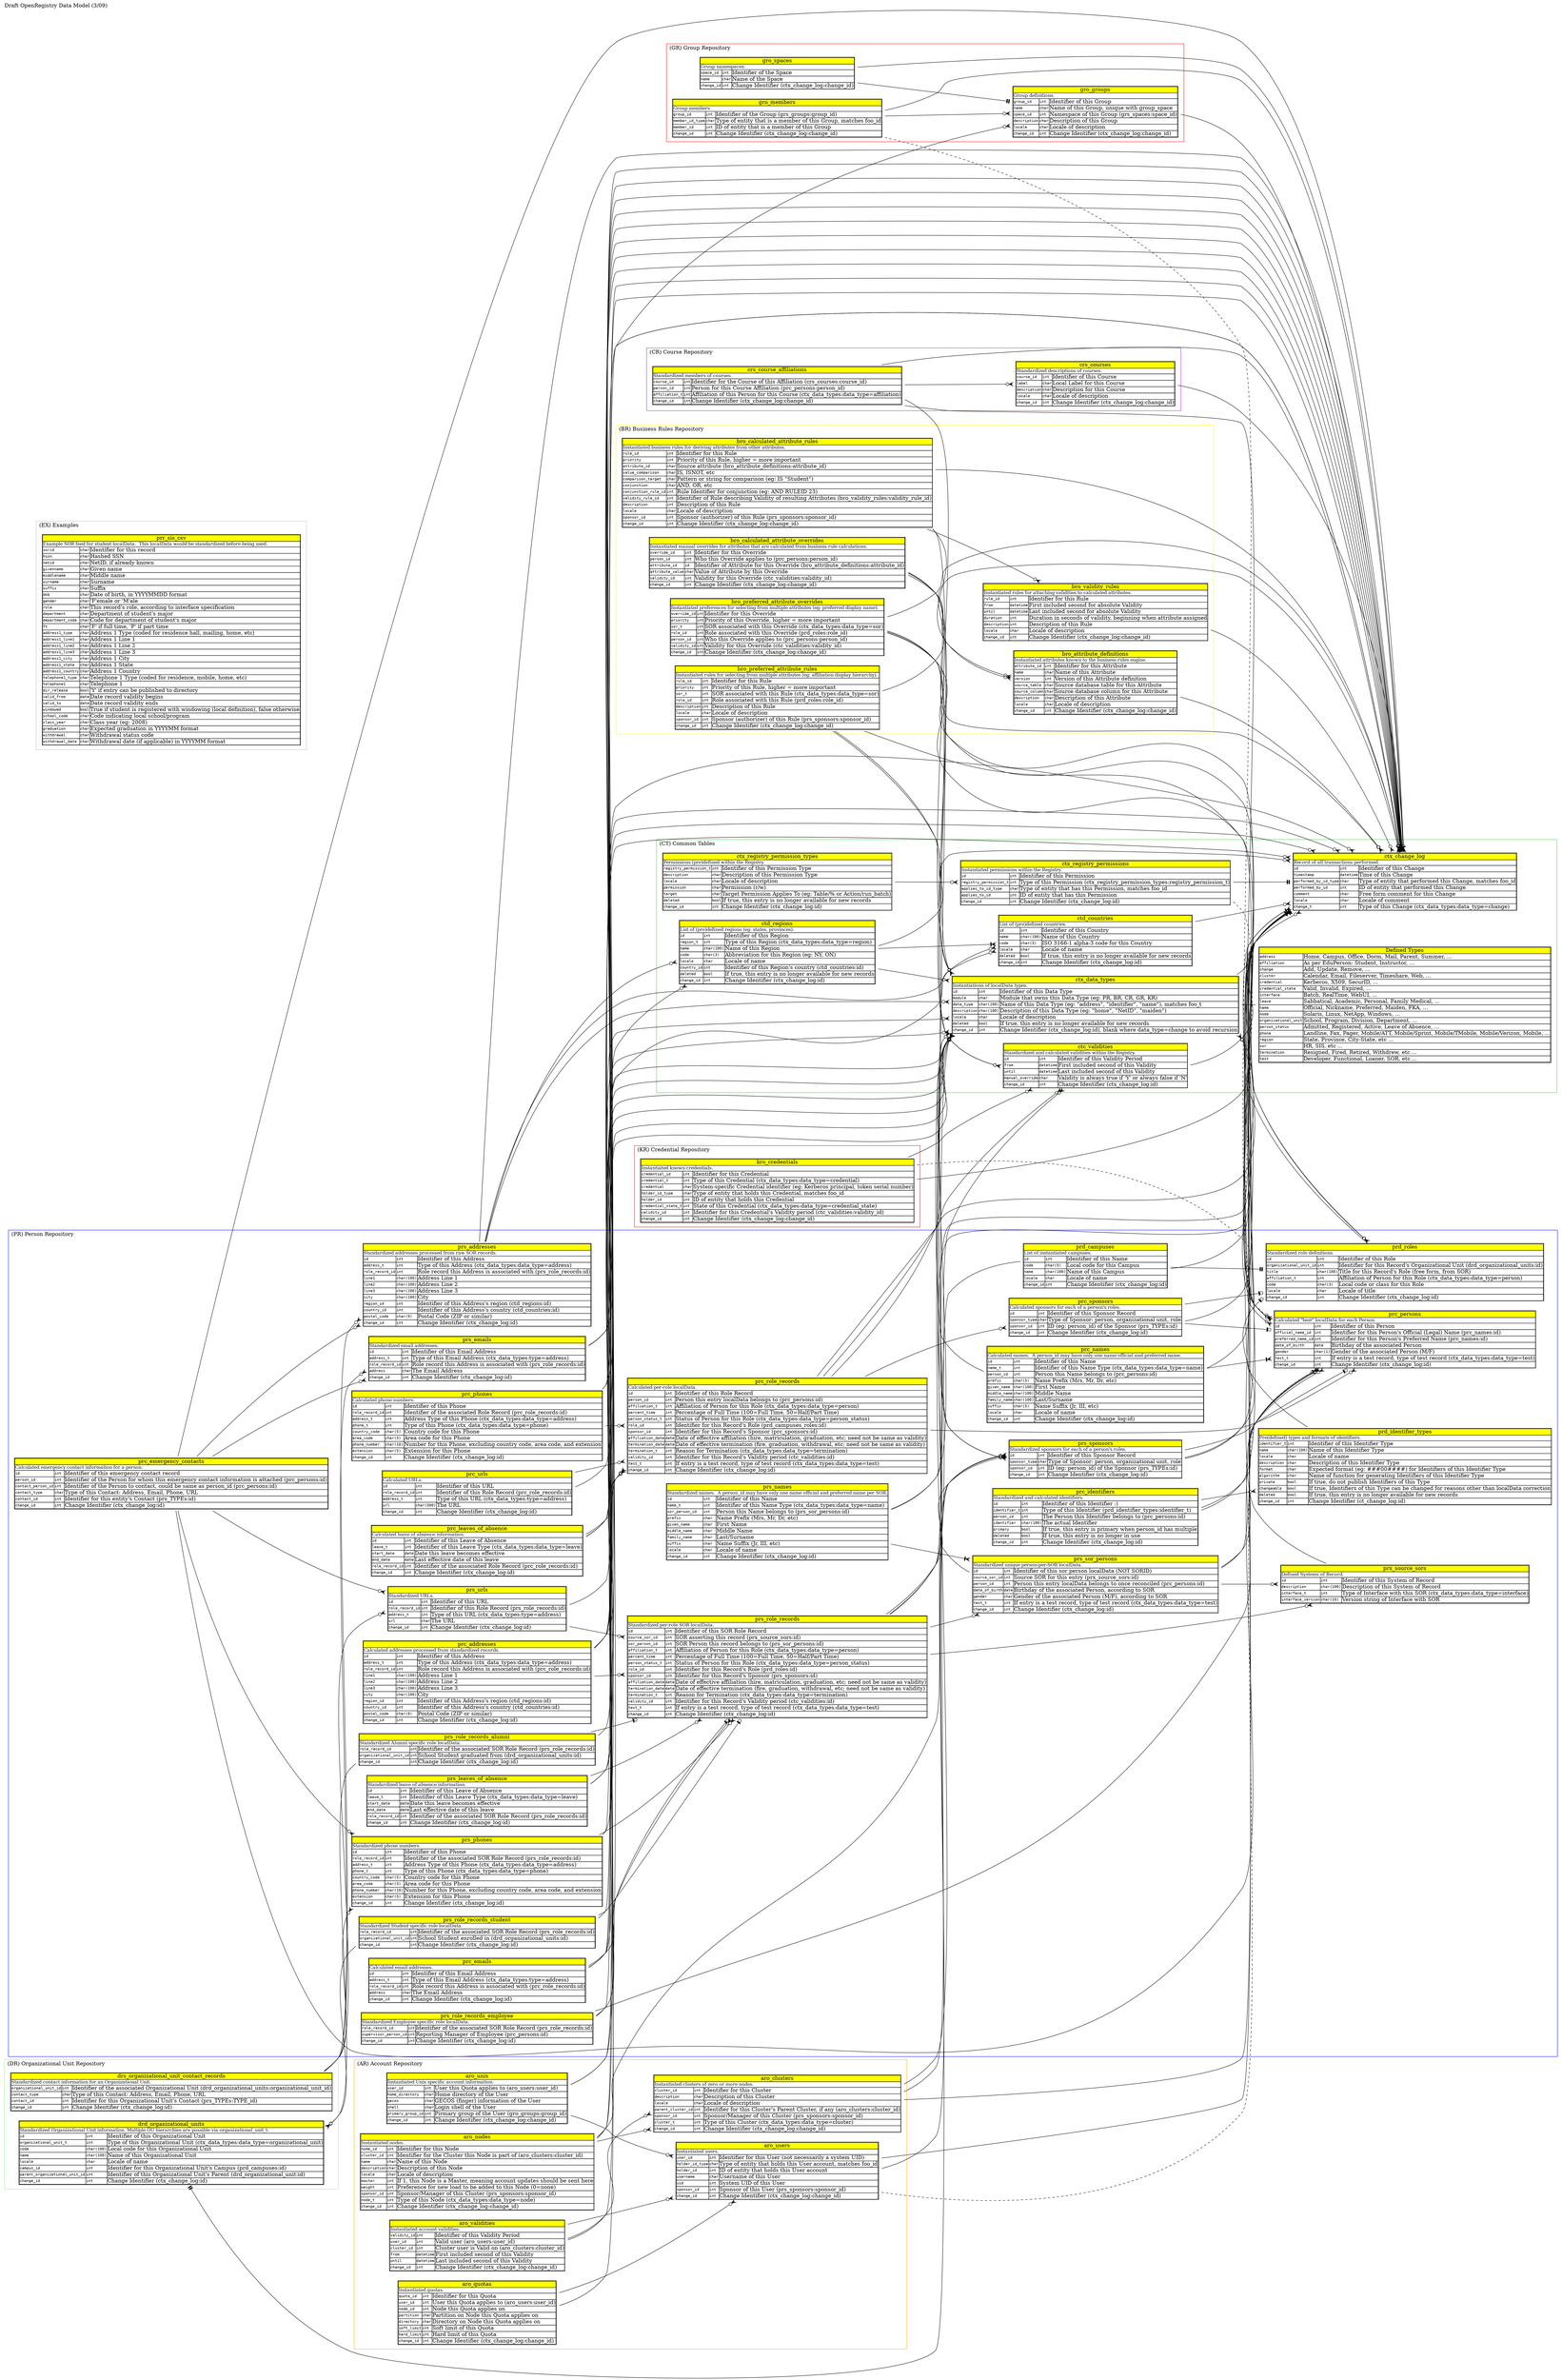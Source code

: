 /*
 * Version: $Revision: 1.3 $
 * Date: $Date: 2008/10/21 03:00:21 $
 *
 */

digraph ORDATAMODEL {
  graph [label="Draft OpenRegistry Data Model (3/09)", labelloc="t", labeljust="l", rankdir="LR"]
  node [shape=plaintext, labeljust="l"]
	
  /*
   * Common Tables cluster
   */

  subgraph cluster_CT {
    label = "(CT) Common Tables";
    color = "green";

    /*
     * Change Log
     */

    ctx_change_log [label=<<table cellborder="1" cellpadding="0" cellspacing="0">
<tr>
 <td bgcolor="yellow" colspan="3"><font point-size="14">ctx_change_log</font></td>
</tr>
<tr>
 <td align="left" colspan="3"><font point-size="12">Record of all transactions performed.</font></td>
</tr>
<tr>
 <td align="left"><font face="Courier" point-size="10">id</font></td>
 <td align="left"><font face="Courier" point-size="10">int</font></td>
 <td align="left">Identifier of this Change</td>
</tr>
<tr>
 <td align="left"><font face="Courier" point-size="10">timestamp</font></td>
 <td align="left"><font face="Courier" point-size="10">datetime</font></td>
 <td align="left">Time of this Change</td>
</tr>
<tr>
 <td align="left"><font face="Courier" point-size="10">performed_by_id_type</font></td>
 <td align="left"><font face="Courier" point-size="10">char</font></td>
 <td align="left">Type of entity that performed this Change, matches foo_id</td>
</tr>
<tr>
 <td align="left"><font face="Courier" point-size="10">performed_by_id</font></td>
 <td align="left"><font face="Courier" point-size="10">int</font></td>
 <td align="left">ID of entity that performed this Change</td>
</tr>
<tr>
 <td align="left"><font face="Courier" point-size="10">comment</font></td>
 <td align="left"><font face="Courier" point-size="10">char</font></td>
 <td align="left">Free form comment for this Change</td>
</tr>
<tr>
 <td align="left"><font face="Courier" point-size="10">locale</font></td>
 <td align="left"><font face="Courier" point-size="10">char</font></td>
 <td align="left">Locale of comment</td>
</tr>
<tr>
 <td align="left"><font face="Courier" point-size="10">change_t</font></td>
 <td align="left"><font face="Courier" point-size="10">int</font></td>
 <td align="left">Type of this Change (ctx_data_types:data_type=change)</td>
</tr>
   </table>>];

    /*
     * Country Dictionary
     */

    ctd_countries [label=<<table cellborder="1" cellpadding="0" cellspacing="0">
<tr>
 <td bgcolor="yellow" colspan="3"><font point-size="14">ctd_countries</font></td>
</tr>
<tr>
 <td align="left" colspan="3"><font point-size="12">List of (pre)defined countries.</font></td>
</tr>
<tr>
 <td align="left"><font face="Courier" point-size="10">id</font></td>
 <td align="left"><font face="Courier" point-size="10">int</font></td>
 <td align="left">Identifier of this Country</td>
</tr>
<tr>
 <td align="left"><font face="Courier" point-size="10">name</font></td>
 <td align="left"><font face="Courier" point-size="10">char(100)</font></td>
 <td align="left">Name of this Country</td>
</tr>
<tr>
 <td align="left"><font face="Courier" point-size="10">code</font></td>
 <td align="left"><font face="Courier" point-size="10">char(3)</font></td>
 <td align="left">ISO 3166-1 alpha-3 code for this Country</td>
</tr>
<tr>
 <td align="left"><font face="Courier" point-size="10">locale</font></td>
 <td align="left"><font face="Courier" point-size="10">char</font></td>
 <td align="left">Locale of name</td>
</tr>
<tr>
 <td align="left"><font face="Courier" point-size="10">deleted</font></td>
 <td align="left"><font face="Courier" point-size="10">bool</font></td>
 <td align="left">If true, this entry is no longer available for new records</td>
</tr>
<tr>
 <td align="left"><font face="Courier" point-size="10">change_id</font></td>
 <td align="left"><font face="Courier" point-size="10">int</font></td>
 <td align="left">Change Identifier (ctx_change_log:id)</td>
</tr>
   </table>>];

    /*
	 * Data Types
	 */

    ctx_data_types [label=<<table cellborder="1" cellpadding="0" cellspacing="0">
<tr>
 <td bgcolor="yellow" colspan="3"><font point-size="14">ctx_data_types</font></td>
</tr>
<tr>
 <td align="left" colspan="3"><font point-size="12">Instantiations of localData types.</font></td>
</tr>
<tr>
 <td align="left"><font face="Courier" point-size="10">id</font></td>
 <td align="left"><font face="Courier" point-size="10">int</font></td>
 <td align="left">Identifier of this Data Type</td>
</tr>
<tr>
 <td align="left"><font face="Courier" point-size="10">module</font></td>
 <td align="left"><font face="Courier" point-size="10">char</font></td>
 <td align="left">Module that owns this Data Type (eg: PR, BR, CR, GR, KR)</td>
</tr>
<tr>
 <td align="left"><font face="Courier" point-size="10">data_type</font></td>
 <td align="left"><font face="Courier" point-size="10">char(100)</font></td>
 <td align="left">Name of this Data Type (eg: "address", "identifier", "name"), matches foo_t</td>
</tr>
<tr>
 <td align="left"><font face="Courier" point-size="10">description</font></td>
 <td align="left"><font face="Courier" point-size="10">char(100)</font></td>
 <td align="left">Description of this Data Type (eg: "home", "NetID", "maiden")</td>
</tr>
<tr>
 <td align="left"><font face="Courier" point-size="10">locale</font></td>
 <td align="left"><font face="Courier" point-size="10">char</font></td>
 <td align="left">Locale of description</td>
</tr>
<tr>
 <td align="left"><font face="Courier" point-size="10">deleted</font></td>
 <td align="left"><font face="Courier" point-size="10">bool</font></td>
 <td align="left">If true, this entry is no longer available for new records</td>
</tr>
<tr>
 <td align="left"><font face="Courier" point-size="10">change_id</font></td>
 <td align="left"><font face="Courier" point-size="10">int</font></td>
 <td align="left">Change Identifier (ctx_change_log:id), blank where data_type=change to avoid recursion</td>
</tr>
   </table>>];
   
    defined_types [label=<<table cellborder="1" cellpadding="0" cellspacing="0">
<tr>
 <td bgcolor="yellow" colspan="2"><font point-size="14">Defined Types</font></td>
</tr>
<tr>
 <td align="left"><font face="Courier" point-size="10">address</font></td>
 <td align="left">Home, Campus, Office, Dorm, Mail, Parent, Summer, ...</td>
</tr>
<tr>
 <td align="left"><font face="Courier" point-size="10">affiliation</font></td>
 <td align="left">As per EduPerson: Student, Instructor, ...</td>
</tr>
<tr>
 <td align="left"><font face="Courier" point-size="10">change</font></td>
 <td align="left">Add, Update, Remove, ...</td>
</tr>
<tr>
 <td align="left"><font face="Courier" point-size="10">cluster</font></td>
 <td align="left">Calendar, Email, Fileserver, Timeshare, Web, ...</td>
</tr>
<tr>
 <td align="left"><font face="Courier" point-size="10">credential</font></td>
 <td align="left">Kerberos, X509, SecurID, ...</td>
</tr>
<tr>
 <td align="left"><font face="Courier" point-size="10">credential_state</font></td>
 <td align="left">Valid, Invalid, Expired, ...</td>
</tr>
<tr>
 <td align="left"><font face="Courier" point-size="10">interface</font></td>
 <td align="left">Batch, RealTime, WebUI, ...</td>
</tr>
<tr>
 <td align="left"><font face="Courier" point-size="10">leave</font></td>
 <td align="left">Sabbatical, Academic, Personal, Family Medical, ...</td>
</tr>
<tr>
 <td align="left"><font face="Courier" point-size="10">name</font></td>
 <td align="left">Official, Nickname, Preferred, Maiden, FKA, ...</td>
</tr>
<tr>
 <td align="left"><font face="Courier" point-size="10">node</font></td>
 <td align="left">Solaris, Linux, NetApp, Windows, ...</td>
</tr>
<tr>
 <td align="left"><font face="Courier" point-size="10">organizational_unit</font></td>
 <td align="left">School, Program, Division, Department, ...</td>
</tr>
<tr>
 <td align="left"><font face="Courier" point-size="10">person_status</font></td>
 <td align="left">Admitted, Registered, Active, Leave of Absence, ...</td>
</tr>
<tr>
 <td align="left"><font face="Courier" point-size="10">phone</font></td>
 <td align="left">Landline, Fax, Pager, Mobile/ATT, Mobile/Sprint, Mobile/TMobile, Mobile/Verizon, Mobile, ...</td>
</tr>
<tr>
 <td align="left"><font face="Courier" point-size="10">region</font></td>
 <td align="left">State, Province, City-State, etc ...</td>
</tr>
<tr>
 <td align="left"><font face="Courier" point-size="10">sor</font></td>
 <td align="left">HR, SIS, etc ...</td>
</tr>
<tr>
 <td align="left"><font face="Courier" point-size="10">termination</font></td>
 <td align="left">Resigned, Fired, Retired, Withdrew, etc ...</td>
</tr>
<tr>
 <td align="left"><font face="Courier" point-size="10">test</font></td>
 <td align="left">Developer, Functional, Loaner, SOR, etc ...</td>
</tr>
   </table>>];

    /*
     * Region Dictionary
     */

    ctd_regions [label=<<table cellborder="1" cellpadding="0" cellspacing="0">
<tr>
 <td bgcolor="yellow" colspan="3"><font point-size="14">ctd_regions</font></td>
</tr>
<tr>
 <td align="left" colspan="3"><font point-size="12">List of (pre)defined regions (eg: states, provinces).</font></td>
</tr>
<tr>
 <td align="left"><font face="Courier" point-size="10">id</font></td>
 <td align="left"><font face="Courier" point-size="10">int</font></td>
 <td align="left">Identifier of this Region</td>
</tr>
<tr>
 <td align="left"><font face="Courier" point-size="10">region_t</font></td>
 <td align="left"><font face="Courier" point-size="10">int</font></td>
 <td align="left">Type of this Region (ctx_data_types:data_type=region)</td>
</tr>
<tr>
 <td align="left"><font face="Courier" point-size="10">name</font></td>
 <td align="left"><font face="Courier" point-size="10">char(100)</font></td>
 <td align="left">Name of this Region</td>
</tr>
<tr>
 <td align="left"><font face="Courier" point-size="10">code</font></td>
 <td align="left"><font face="Courier" point-size="10">char(3)</font></td>
 <td align="left">Abbreviation for this Region (eg: NY, ON)</td>
</tr>
<tr>
 <td align="left"><font face="Courier" point-size="10">locale</font></td>
 <td align="left"><font face="Courier" point-size="10">char</font></td>
 <td align="left">Locale of name</td>
</tr>
<tr>
 <td align="left"><font face="Courier" point-size="10">country_id</font></td>
 <td align="left"><font face="Courier" point-size="10">int</font></td>
 <td align="left">Identifier of this Region's country (ctd_countries:id)</td>
</tr>
<tr>
 <td align="left"><font face="Courier" point-size="10">deleted</font></td>
 <td align="left"><font face="Courier" point-size="10">bool</font></td>
 <td align="left">If true, this entry is no longer available for new records</td>
</tr>
<tr>
 <td align="left"><font face="Courier" point-size="10">change_id</font></td>
 <td align="left"><font face="Courier" point-size="10">int</font></td>
 <td align="left">Change Identifier (ctx_change_log:id)</td>
</tr>
   </table>>];
   
    /*
     * Registry Permissions
     */

    ctx_registry_permissions [label=<<table cellborder="1" cellpadding="0" cellspacing="0">
<tr>
 <td bgcolor="yellow" colspan="3"><font point-size="14">ctx_registry_permissions</font></td>
</tr>
<tr>
 <td align="left" colspan="3"><font point-size="12">Instantiated permissions within the Registry.</font></td>
</tr>
<tr>
 <td align="left"><font face="Courier" point-size="10">id</font></td>
 <td align="left"><font face="Courier" point-size="10">int</font></td>
 <td align="left">Identifier of this Permission</td>
</tr>
<tr>
 <td align="left"><font face="Courier" point-size="10">registry_permission_t</font></td>
 <td align="left"><font face="Courier" point-size="10">int</font></td>
 <td align="left">Type of this Permission (ctx_registry_permission_types:registry_permission_t)</td>
</tr>
<tr>
 <td align="left"><font face="Courier" point-size="10">applies_to_id_type</font></td>
 <td align="left"><font face="Courier" point-size="10">char</font></td>
 <td align="left">Type of entity that has this Permission, matches foo_id</td>
</tr>
<tr>
 <td align="left"><font face="Courier" point-size="10">applies_to_id</font></td>
 <td align="left"><font face="Courier" point-size="10">int</font></td>
 <td align="left">ID of entity that has this Permission</td>
</tr>
<tr>
 <td align="left"><font face="Courier" point-size="10">change_id</font></td>
 <td align="left"><font face="Courier" point-size="10">int</font></td>
 <td align="left">Change Identifier (ctx_change_log:id)</td>
</tr>
   </table>>];

    /*
     * Registry Permission Types
     */

    ctx_registry_permission_types [label=<<table cellborder="1" cellpadding="0" cellspacing="0">
<tr>
 <td bgcolor="yellow" colspan="3"><font point-size="14">ctx_registry_permission_types</font></td>
</tr>
<tr>
 <td align="left" colspan="3"><font point-size="12">Permissions (pre)defined within the Registry.</font></td>
</tr>
<tr>
 <td align="left"><font face="Courier" point-size="10">registry_permission_t</font></td>
 <td align="left"><font face="Courier" point-size="10">int</font></td>
 <td align="left">Identifier of this Permission Type</td>
</tr>
<tr>
 <td align="left"><font face="Courier" point-size="10">description</font></td>
 <td align="left"><font face="Courier" point-size="10">char</font></td>
 <td align="left">Description of this Permission Type</td>
</tr>
<tr>
 <td align="left"><font face="Courier" point-size="10">locale</font></td>
 <td align="left"><font face="Courier" point-size="10">char</font></td>
 <td align="left">Locale of description</td>
</tr>
<tr>
 <td align="left"><font face="Courier" point-size="10">permission</font></td>
 <td align="left"><font face="Courier" point-size="10">char</font></td>
 <td align="left">Permission (r/w)</td>
</tr>
<tr>
 <td align="left"><font face="Courier" point-size="10">target</font></td>
 <td align="left"><font face="Courier" point-size="10">char</font></td>
 <td align="left">Target Permission Applies To (eg: Table/% or Action/run_batch)</td>
</tr>
<tr>
 <td align="left"><font face="Courier" point-size="10">deleted</font></td>
 <td align="left"><font face="Courier" point-size="10">bool</font></td>
 <td align="left">If true, this entry is no longer available for new records</td>
</tr>
<tr>
 <td align="left"><font face="Courier" point-size="10">change_id</font></td>
 <td align="left"><font face="Courier" point-size="10">int</font></td>
 <td align="left">Change Identifier (ctx_change_log:id)</td>
</tr>
   </table>>];

    /*
     * Validities
     */

    ctc_validities [label=<<table cellborder="1" cellpadding="0" cellspacing="0">
<tr>
 <td bgcolor="yellow" colspan="3"><font point-size="14">ctc_validities</font></td>
</tr>
<tr>
 <td align="left" colspan="3"><font point-size="12">Standardized and calculated validities within the Registry.</font></td>
</tr>
<tr>
 <td align="left"><font face="Courier" point-size="10">id</font></td>
 <td align="left"><font face="Courier" point-size="10">int</font></td>
 <td align="left">Identifier of this Validity Period</td>
</tr>
<tr>
 <td align="left"><font face="Courier" point-size="10">from</font></td>
 <td align="left"><font face="Courier" point-size="10">datetime</font></td>
 <td align="left">First included second of this Validity</td>
</tr>
<tr>
 <td align="left"><font face="Courier" point-size="10">until</font></td>
 <td align="left"><font face="Courier" point-size="10">datetime</font></td>
 <td align="left">Last included second of this Validity</td>
</tr>
<tr>
 <td align="left"><font face="Courier" point-size="10">manual_override</font></td>
 <td align="left"><font face="Courier" point-size="10">char</font></td>
 <td align="left">Validity is always true if 'Y' or always false if 'N'</td>
</tr>
<tr>
 <td align="left"><font face="Courier" point-size="10">change_id</font></td>
 <td align="left"><font face="Courier" point-size="10">int</font></td>
 <td align="left">Change Identifier (ctx_change_log:id)</td>
</tr>
   </table>>];
  } /* cluster_CT */

  /*
   * Person Repository cluster
   */

  subgraph cluster_PR {
    label = "(PR) Person Repository";
    color = "blue";

    /*
	 * Addresses (Calculated)
	 */

    prc_addresses [label=<<table cellborder="1" cellpadding="0" cellspacing="0">
<tr>
 <td bgcolor="yellow" colspan="3"><font point-size="14">prc_addresses</font></td>
</tr>
<tr>
 <td align="left" colspan="3"><font point-size="12">Calculated addresses processed from standardized records.</font></td>
</tr>
<tr>
 <td align="left"><font face="Courier" point-size="10">id</font></td>
 <td align="left"><font face="Courier" point-size="10">int</font></td>
 <td align="left">Identifier of this Address</td>
</tr>
<tr>
 <td align="left"><font face="Courier" point-size="10">address_t</font></td>
 <td align="left"><font face="Courier" point-size="10">int</font></td>
 <td align="left">Type of this Address (ctx_data_types:data_type=address)</td>
</tr>
<tr>
 <td align="left"><font face="Courier" point-size="10">role_record_id</font></td>
 <td align="left"><font face="Courier" point-size="10">int</font></td>
 <td align="left">Role record this Address is associated with (prc_role_records:id)</td>
</tr>
<tr>
 <td align="left"><font face="Courier" point-size="10">line1</font></td>
 <td align="left"><font face="Courier" point-size="10">char(100)</font></td>
 <td align="left">Address Line 1</td>
</tr>
<tr>
 <td align="left"><font face="Courier" point-size="10">line2</font></td>
 <td align="left"><font face="Courier" point-size="10">char(100)</font></td>
 <td align="left">Address Line 2</td>
</tr>
<tr>
 <td align="left"><font face="Courier" point-size="10">line3</font></td>
 <td align="left"><font face="Courier" point-size="10">char(100)</font></td>
 <td align="left">Address Line 3</td>
</tr>
<tr>
 <td align="left"><font face="Courier" point-size="10">city</font></td>
 <td align="left"><font face="Courier" point-size="10">char(100)</font></td>
 <td align="left">City</td>
</tr>
<tr>
 <td align="left"><font face="Courier" point-size="10">region_id</font></td>
 <td align="left"><font face="Courier" point-size="10">int</font></td>
 <td align="left">Identifier of this Address's region (ctd_regions:id)</td>
</tr>
<tr>
 <td align="left"><font face="Courier" point-size="10">country_id</font></td>
 <td align="left"><font face="Courier" point-size="10">int</font></td>
 <td align="left">Identifier of this Address's country (ctd_countries:id)</td>
</tr>
<tr>
 <td align="left"><font face="Courier" point-size="10">postal_code</font></td>
 <td align="left"><font face="Courier" point-size="10">char(9)</font></td>
 <td align="left">Postal Code (ZIP or similar)</td>
</tr>
<tr>
 <td align="left"><font face="Courier" point-size="10">change_id</font></td>
 <td align="left"><font face="Courier" point-size="10">int</font></td>
 <td align="left">Change Identifier (ctx_change_log:id)</td>
</tr>
   </table>>];	 

    /*
     * Addresses (Standardized)
	 */

    prs_addresses [label=<<table cellborder="1" cellpadding="0" cellspacing="0">
<tr>
 <td bgcolor="yellow" colspan="3"><font point-size="14">prs_addresses</font></td>
</tr>
<tr>
 <td align="left" colspan="3"><font point-size="12">Standardized addresses processed from raw SOR records.</font></td>
</tr>
<tr>
 <td align="left"><font face="Courier" point-size="10">id</font></td>
 <td align="left"><font face="Courier" point-size="10">int</font></td>
 <td align="left">Identifier of this Address</td>
</tr>
<tr>
 <td align="left"><font face="Courier" point-size="10">address_t</font></td>
 <td align="left"><font face="Courier" point-size="10">int</font></td>
 <td align="left">Type of this Address (ctx_data_types:data_type=address)</td>
</tr>
<tr>
 <td align="left"><font face="Courier" point-size="10">role_record_id</font></td>
 <td align="left"><font face="Courier" point-size="10">int</font></td>
 <td align="left">Role record this Address is associated with (prs_role_records:id)</td>
</tr>
<tr>
 <td align="left"><font face="Courier" point-size="10">line1</font></td>
 <td align="left"><font face="Courier" point-size="10">char(100)</font></td>
 <td align="left">Address Line 1</td>
</tr>
<tr>
 <td align="left"><font face="Courier" point-size="10">line2</font></td>
 <td align="left"><font face="Courier" point-size="10">char(100)</font></td>
 <td align="left">Address Line 2</td>
</tr>
<tr>
 <td align="left"><font face="Courier" point-size="10">line3</font></td>
 <td align="left"><font face="Courier" point-size="10">char(100)</font></td>
 <td align="left">Address Line 3</td>
</tr>
<tr>
 <td align="left"><font face="Courier" point-size="10">city</font></td>
 <td align="left"><font face="Courier" point-size="10">char(100)</font></td>
 <td align="left">City</td>
</tr>
<tr>
 <td align="left"><font face="Courier" point-size="10">region_id</font></td>
 <td align="left"><font face="Courier" point-size="10">int</font></td>
 <td align="left">Identifier of this Address's region (ctd_regions:id)</td>
</tr>
<tr>
 <td align="left"><font face="Courier" point-size="10">country_id</font></td>
 <td align="left"><font face="Courier" point-size="10">int</font></td>
 <td align="left">Identifier of this Address's country (ctd_countries:id)</td>
</tr>
<tr>
 <td align="left"><font face="Courier" point-size="10">postal_code</font></td>
 <td align="left"><font face="Courier" point-size="10">char(9)</font></td>
 <td align="left">Postal Code (ZIP or similar)</td>
</tr>
<tr>
 <td align="left"><font face="Courier" point-size="10">change_id</font></td>
 <td align="left"><font face="Courier" point-size="10">int</font></td>
 <td align="left">Change Identifier (ctx_change_log:id)</td>
</tr>
   </table>>];
   
    /*
     * Campuses
	 */

    prd_campuses [label=<<table cellborder="1" cellpadding="0" cellspacing="0">
<tr>
 <td bgcolor="yellow" colspan="3"><font point-size="14">prd_campuses</font></td>
</tr>
<tr>
 <td align="left" colspan="3"><font point-size="12">List of instantiated campuses.</font></td>
</tr>
<tr>
 <td align="left"><font face="Courier" point-size="10">id</font></td>
 <td align="left"><font face="Courier" point-size="10">int</font></td>
 <td align="left">Identifier of this Name</td>
</tr>
<tr>
 <td align="left"><font face="Courier" point-size="10">code</font></td>
 <td align="left"><font face="Courier" point-size="10">char(5)</font></td>
 <td align="left">Local code for this Campus</td>
</tr>
<tr>
 <td align="left"><font face="Courier" point-size="10">name</font></td>
 <td align="left"><font face="Courier" point-size="10">char(100)</font></td>
 <td align="left">Name of this Campus</td>
</tr>
<tr>
 <td align="left"><font face="Courier" point-size="10">locale</font></td>
 <td align="left"><font face="Courier" point-size="10">char</font></td>
 <td align="left">Locale of name</td>
</tr>
<tr>
 <td align="left"><font face="Courier" point-size="10">change_id</font></td>
 <td align="left"><font face="Courier" point-size="10">int</font></td>
 <td align="left">Change Identifier (ctx_change_log:id)</td>
</tr>
   </table>>];
      
    /*
     * Email Addresses (Calculated)
     */

    prc_emails [label=<<table cellborder="1" cellpadding="0" cellspacing="0">
<tr>
 <td bgcolor="yellow" colspan="3"><font point-size="14">prc_emails</font></td>
</tr>
<tr>
 <td align="left" colspan="3"><font point-size="12">Calculated email addresses.</font></td>
</tr>
<tr>
 <td align="left"><font face="Courier" point-size="10">id</font></td>
 <td align="left"><font face="Courier" point-size="10">int</font></td>
 <td align="left">Identifier of this Email Address</td>
</tr>
<tr>
 <td align="left"><font face="Courier" point-size="10">address_t</font></td>
 <td align="left"><font face="Courier" point-size="10">int</font></td>
 <td align="left">Type of this Email Address (ctx_data_types:type=address)</td>
</tr>
<tr>
 <td align="left"><font face="Courier" point-size="10">role_record_id</font></td>
 <td align="left"><font face="Courier" point-size="10">int</font></td>
 <td align="left">Role record this Address is associated with (prc_role_records:id)</td>
</tr>
<tr>
 <td align="left"><font face="Courier" point-size="10">address</font></td>
 <td align="left"><font face="Courier" point-size="10">char</font></td>
 <td align="left">The Email Address</td>
</tr>
<tr>
 <td align="left"><font face="Courier" point-size="10">change_id</font></td>
 <td align="left"><font face="Courier" point-size="10">int</font></td>
 <td align="left">Change Identifier (ctx_change_log:id)</td>
</tr>
   </table>>];
   
    /*
     * Email Addresses (Standardized)
     */

    prs_emails [label=<<table cellborder="1" cellpadding="0" cellspacing="0">
<tr>
 <td bgcolor="yellow" colspan="3"><font point-size="14">prs_emails</font></td>
</tr>
<tr>
 <td align="left" colspan="3"><font point-size="12">Standardized email addresses.</font></td>
</tr>
<tr>
 <td align="left"><font face="Courier" point-size="10">id</font></td>
 <td align="left"><font face="Courier" point-size="10">int</font></td>
 <td align="left">Identifier of this Email Address</td>
</tr>
<tr>
 <td align="left"><font face="Courier" point-size="10">address_t</font></td>
 <td align="left"><font face="Courier" point-size="10">int</font></td>
 <td align="left">Type of this Email Address (ctx_data_types:type=address)</td>
</tr>
<tr>
 <td align="left"><font face="Courier" point-size="10">role_record_id</font></td>
 <td align="left"><font face="Courier" point-size="10">int</font></td>
 <td align="left">Role record this Address is associated with (prs_role_records:id)</td>
</tr>
<tr>
 <td align="left"><font face="Courier" point-size="10">address</font></td>
 <td align="left"><font face="Courier" point-size="10">char</font></td>
 <td align="left">The Email Address</td>
</tr>
<tr>
 <td align="left"><font face="Courier" point-size="10">change_id</font></td>
 <td align="left"><font face="Courier" point-size="10">int</font></td>
 <td align="left">Change Identifier (ctx_change_log:id)</td>
</tr>
   </table>>];

    /*
     * Emergency Contacts - broken out separately to allow > 1
     */

    prc_emergency_contacts [label=<<table cellborder="1" cellpadding="0" cellspacing="0">
<tr>
 <td bgcolor="yellow" colspan="3"><font point-size="14">prc_emergency_contacts</font></td>
</tr>
<tr>
 <td align="left" colspan="3"><font point-size="12">Calculated emergency contact information for a person.</font></td>
</tr>
<tr>
 <td align="left"><font face="Courier" point-size="10">id</font></td>
 <td align="left"><font face="Courier" point-size="10">int</font></td>
 <td align="left">Identifier of this emergency contact record</td>
</tr>
<tr>
 <td align="left"><font face="Courier" point-size="10">person_id</font></td>
 <td align="left"><font face="Courier" point-size="10">int</font></td>
 <td align="left">Identifier of the Person for whom this emergency contact information is attached (prc_persons:id)</td>
</tr>
<tr>
 <td align="left"><font face="Courier" point-size="10">contact_person_id</font></td>
 <td align="left"><font face="Courier" point-size="10">int</font></td>
 <td align="left">Identifier of the Person to contact, could be same as person_id (prc_persons:id)</td>
</tr>
<tr>
 <td align="left"><font face="Courier" point-size="10">contact_type</font></td>
 <td align="left"><font face="Courier" point-size="10">char</font></td>
 <td align="left">Type of this Contact: Address, Email, Phone, URL</td>
</tr>
<tr>
 <td align="left"><font face="Courier" point-size="10">contact_id</font></td>
 <td align="left"><font face="Courier" point-size="10">int</font></td>
 <td align="left">Identifier for this entity's Contact (prs_TYPEs:id)</td>
</tr>
<tr>
 <td align="left"><font face="Courier" point-size="10">change_id</font></td>
 <td align="left"><font face="Courier" point-size="10">int</font></td>
 <td align="left">Change Identifier (ctx_change_log:id)</td>
</tr>
   </table>>];

    /*
     * Identifier Types
     */

    prd_identifier_types [label=<<table cellborder="1" cellpadding="0" cellspacing="0">
<tr>
 <td bgcolor="yellow" colspan="3"><font point-size="14">prd_identifier_types</font></td>
</tr>
<tr>
 <td align="left" colspan="3"><font point-size="12">Pre(defined) types and formats of identifiers.</font></td>
</tr>
<tr>
 <td align="left"><font face="Courier" point-size="10">identifier_t</font></td>
 <td align="left"><font face="Courier" point-size="10">int</font></td>
 <td align="left">Identifier of this Identifier Type</td>
</tr>
<tr>
 <td align="left"><font face="Courier" point-size="10">name</font></td>
 <td align="left"><font face="Courier" point-size="10">char(100)</font></td>
 <td align="left">Name of this Identifier Type</td>
</tr>
<tr>
 <td align="left"><font face="Courier" point-size="10">locale</font></td>
 <td align="left"><font face="Courier" point-size="10">char</font></td>
 <td align="left">Locale of name</td>
</tr>
<tr>
 <td align="left"><font face="Courier" point-size="10">description</font></td>
 <td align="left"><font face="Courier" point-size="10">char</font></td>
 <td align="left">Description of this Identifier Type</td>
</tr>
<tr>
 <td align="left"><font face="Courier" point-size="10">format</font></td>
 <td align="left"><font face="Courier" point-size="10">char</font></td>
 <td align="left">Expected format (eg: ###00####) for Identifiers of this Identifier Type</td>
</tr>
<tr>
 <td align="left"><font face="Courier" point-size="10">algorithm</font></td>
 <td align="left"><font face="Courier" point-size="10">char</font></td>
 <td align="left">Name of function for generating Identifiers of this Identifier Type</td>
</tr>
<tr>
 <td align="left"><font face="Courier" point-size="10">private</font></td>
 <td align="left"><font face="Courier" point-size="10">bool</font></td>
 <td align="left">If true, do not publish Identifiers of this Type</td>
</tr>
<tr>
 <td align="left"><font face="Courier" point-size="10">changeable</font></td>
 <td align="left"><font face="Courier" point-size="10">bool</font></td>
 <td align="left">If true, Identifiers of this Type can be changed for reasons other than localData correction</td>
</tr>
<tr>
 <td align="left"><font face="Courier" point-size="10">deleted</font></td>
 <td align="left"><font face="Courier" point-size="10">bool</font></td>
 <td align="left">If true, this entry is no longer available for new records</td>
</tr>
<tr>
 <td align="left"><font face="Courier" point-size="10">change_id</font></td>
 <td align="left"><font face="Courier" point-size="10">int</font></td>
 <td align="left">Change Identifier (ct_change_log:id)</td>
</tr>
   </table>>];
   
    /*
     * Identifiers
     */

    prc_identifiers [label=<<table cellborder="1" cellpadding="0" cellspacing="0">
<tr>
 <td bgcolor="yellow" colspan="3"><font point-size="14">prc_identifiers</font></td>
</tr>
<tr>
 <td align="left" colspan="3"><font point-size="12">Standardized and calculated identifiers.</font></td>
</tr>
<tr>
 <td align="left"><font face="Courier" point-size="10">id</font></td>
 <td align="left"><font face="Courier" point-size="10">int</font></td>
 <td align="left">Identifier of this Identifier :)</td>
</tr>
<tr>
 <td align="left"><font face="Courier" point-size="10">identifier_t</font></td>
 <td align="left"><font face="Courier" point-size="10">int</font></td>
 <td align="left">Type of this Identifier (prd_identifier_types:identifier_t)</td>
</tr>
<tr>
 <td align="left"><font face="Courier" point-size="10">person_id</font></td>
 <td align="left"><font face="Courier" point-size="10">int</font></td>
 <td align="left">The Person this Identifier belongs to (prc_persons:id)</td>
</tr>
<tr>
 <td align="left"><font face="Courier" point-size="10">identifier</font></td>
 <td align="left"><font face="Courier" point-size="10">char(100)</font></td>
 <td align="left">The actual Identifier</td>
</tr>
<tr>
 <td align="left"><font face="Courier" point-size="10">primary</font></td>
 <td align="left"><font face="Courier" point-size="10">bool</font></td>
 <td align="left">If true, this entry is primary when person_id has multiple</td>
</tr>
<tr>
 <td align="left"><font face="Courier" point-size="10">deleted</font></td>
 <td align="left"><font face="Courier" point-size="10">bool</font></td>
 <td align="left">If true, this entry is no longer in use</td>
</tr>
<tr>
 <td align="left"><font face="Courier" point-size="10">change_id</font></td>
 <td align="left"><font face="Courier" point-size="10">int</font></td>
 <td align="left">Change Identifier (ctx_change_log:id)</td>
</tr>
   </table>>];

    /*
	 * Leaves of Absense (Standardized)
	 */
	 
	prs_leaves_of_absence [label=<<table cellborder="1" cellpadding="0" cellspacing="0">
<tr>
 <td bgcolor="yellow" colspan="3"><font point-size="14">prs_leaves_of_absence</font></td>
</tr>
<tr>
 <td align="left" colspan="3"><font point-size="12">Standardized leave of absence information.</font></td>
</tr>
<tr>
 <td align="left"><font face="Courier" point-size="10">id</font></td>
 <td align="left"><font face="Courier" point-size="10">int</font></td>
 <td align="left">Identifier of this Leave of Absence</td>
</tr>
<tr>
 <td align="left"><font face="Courier" point-size="10">leave_t</font></td>
 <td align="left"><font face="Courier" point-size="10">int</font></td>
 <td align="left">Identifier of this Leave Type (ctx_data_types:data_type=leave)</td>
</tr>
<tr>
 <td align="left"><font face="Courier" point-size="10">start_date</font></td>
 <td align="left"><font face="Courier" point-size="10">date</font></td>
 <td align="left">Date this leave becomes effective</td>
</tr>
<tr>
 <td align="left"><font face="Courier" point-size="10">end_date</font></td>
 <td align="left"><font face="Courier" point-size="10">date</font></td>
 <td align="left">Last effective date of this leave</td>
</tr>
<tr>
 <td align="left"><font face="Courier" point-size="10">role_record_id</font></td>
 <td align="left"><font face="Courier" point-size="10">int</font></td>
 <td align="left">Identifier of the associated SOR Role Record (prs_role_records:id)</td>
</tr>
<tr>
 <td align="left"><font face="Courier" point-size="10">change_id</font></td>
 <td align="left"><font face="Courier" point-size="10">int</font></td>
 <td align="left">Change Identifier (ctx_change_log:id)</td>
</tr>
   </table>>];

    /*
	 * Leaves of Absense (Calculated)
	 */
	 
	prc_leaves_of_absence [label=<<table cellborder="1" cellpadding="0" cellspacing="0">
<tr>
 <td bgcolor="yellow" colspan="3"><font point-size="14">prc_leaves_of_absence</font></td>
</tr>
<tr>
 <td align="left" colspan="3"><font point-size="12">Calculated leave of absence information.</font></td>
</tr>
<tr>
 <td align="left"><font face="Courier" point-size="10">id</font></td>
 <td align="left"><font face="Courier" point-size="10">int</font></td>
 <td align="left">Identifier of this Leave of Absence</td>
</tr>
<tr>
 <td align="left"><font face="Courier" point-size="10">leave_t</font></td>
 <td align="left"><font face="Courier" point-size="10">int</font></td>
 <td align="left">Identifier of this Leave Type (ctx_data_types:data_type=leave)</td>
</tr>
<tr>
 <td align="left"><font face="Courier" point-size="10">start_date</font></td>
 <td align="left"><font face="Courier" point-size="10">date</font></td>
 <td align="left">Date this leave becomes effective</td>
</tr>
<tr>
 <td align="left"><font face="Courier" point-size="10">end_date</font></td>
 <td align="left"><font face="Courier" point-size="10">date</font></td>
 <td align="left">Last effective date of this leave</td>
</tr>
<tr>
 <td align="left"><font face="Courier" point-size="10">role_record_id</font></td>
 <td align="left"><font face="Courier" point-size="10">int</font></td>
 <td align="left">Identifier of the associated Role Record (prc_role_records:id)</td>
</tr>
<tr>
 <td align="left"><font face="Courier" point-size="10">change_id</font></td>
 <td align="left"><font face="Courier" point-size="10">int</font></td>
 <td align="left">Change Identifier (ctx_change_log:id)</td>
</tr>
   </table>>];

    /*
     * Names (Calculated)
	 */

    prc_names [label=<<table cellborder="1" cellpadding="0" cellspacing="0">
<tr>
 <td bgcolor="yellow" colspan="3"><font point-size="14">prc_names</font></td>
</tr>
<tr>
 <td align="left" colspan="3"><font point-size="12">Calculated names.  A person_id may have only one name official and preferred name.</font></td>
</tr>
<tr>
 <td align="left"><font face="Courier" point-size="10">id</font></td>
 <td align="left"><font face="Courier" point-size="10">int</font></td>
 <td align="left">Identifier of this Name</td>
</tr>
<tr>
 <td align="left"><font face="Courier" point-size="10">name_t</font></td>
 <td align="left"><font face="Courier" point-size="10">int</font></td>
 <td align="left">Identifier of this Name Type (ctx_data_types:data_type=name)</td>
</tr>
<tr>
 <td align="left"><font face="Courier" point-size="10">person_id</font></td>
 <td align="left"><font face="Courier" point-size="10">int</font></td>
 <td align="left">Person this Name belongs to (prc_persons:id)</td>
</tr>
<tr>
 <td align="left"><font face="Courier" point-size="10">prefix</font></td>
 <td align="left"><font face="Courier" point-size="10">char(5)</font></td>
 <td align="left">Name Prefix (Mrs, Mr, Dr, etc)</td>
</tr>
<tr>
 <td align="left"><font face="Courier" point-size="10">given_name</font></td>
 <td align="left"><font face="Courier" point-size="10">char(100)</font></td>
 <td align="left">First Name</td>
</tr>
<tr>
 <td align="left"><font face="Courier" point-size="10">middle_name</font></td>
 <td align="left"><font face="Courier" point-size="10">char(100)</font></td>
 <td align="left">Middle Name</td>
</tr>
<tr>
 <td align="left"><font face="Courier" point-size="10">family_name</font></td>
 <td align="left"><font face="Courier" point-size="10">char(100)</font></td>
 <td align="left">Last/Surname</td>
</tr>
<tr>
 <td align="left"><font face="Courier" point-size="10">suffix</font></td>
 <td align="left"><font face="Courier" point-size="10">char(5)</font></td>
 <td align="left">Name Suffix (Jr, III, etc)</td>
</tr>
<tr>
 <td align="left"><font face="Courier" point-size="10">locale</font></td>
 <td align="left"><font face="Courier" point-size="10">char</font></td>
 <td align="left">Locale of name</td>
</tr>
<tr>
 <td align="left"><font face="Courier" point-size="10">change_id</font></td>
 <td align="left"><font face="Courier" point-size="10">int</font></td>
 <td align="left">Change Identifier (ctx_change_log:id)</td>
</tr>
   </table>>];

    /*
     * Names (Standardized)
	 */

    prs_names [label=<<table cellborder="1" cellpadding="0" cellspacing="0">
<tr>
 <td bgcolor="yellow" colspan="3"><font point-size="14">prs_names</font></td>
</tr>
<tr>
 <td align="left" colspan="3"><font point-size="12">Standardized names.  A person_id may have only one name official and preferred name per SOR.</font></td>
</tr>
<tr>
 <td align="left"><font face="Courier" point-size="10">id</font></td>
 <td align="left"><font face="Courier" point-size="10">int</font></td>
 <td align="left">Identifier of this Name</td>
</tr>
<tr>
 <td align="left"><font face="Courier" point-size="10">name_t</font></td>
 <td align="left"><font face="Courier" point-size="10">int</font></td>
 <td align="left">Identifier of this Name Type (ctx_data_types:data_type=name)</td>
</tr>
<tr>
 <td align="left"><font face="Courier" point-size="10">sor_person_id</font></td>
 <td align="left"><font face="Courier" point-size="10">int</font></td>
 <td align="left">Person this Name belongs to (prs_sor_persons:id)</td>
</tr>
<tr>
 <td align="left"><font face="Courier" point-size="10">prefix</font></td>
 <td align="left"><font face="Courier" point-size="10">char</font></td>
 <td align="left">Name Prefix (Mrs, Mr, Dr, etc)</td>
</tr>
<tr>
 <td align="left"><font face="Courier" point-size="10">given_name</font></td>
 <td align="left"><font face="Courier" point-size="10">char</font></td>
 <td align="left">First Name</td>
</tr>
<tr>
 <td align="left"><font face="Courier" point-size="10">middle_name</font></td>
 <td align="left"><font face="Courier" point-size="10">char</font></td>
 <td align="left">Middle Name</td>
</tr>
<tr>
 <td align="left"><font face="Courier" point-size="10">family_name</font></td>
 <td align="left"><font face="Courier" point-size="10">char</font></td>
 <td align="left">Last/Surname</td>
</tr>
<tr>
 <td align="left"><font face="Courier" point-size="10">suffix</font></td>
 <td align="left"><font face="Courier" point-size="10">char</font></td>
 <td align="left">Name Suffix (Jr, III, etc)</td>
</tr>
<tr>
 <td align="left"><font face="Courier" point-size="10">locale</font></td>
 <td align="left"><font face="Courier" point-size="10">char</font></td>
 <td align="left">Locale of name</td>
</tr>
<tr>
 <td align="left"><font face="Courier" point-size="10">change_id</font></td>
 <td align="left"><font face="Courier" point-size="10">int</font></td>
 <td align="left">Change Identifier (ctx_change_log:id)</td>
</tr>
   </table>>];

    /*
     * Persons
     */

    prc_persons [label=<<table cellborder="1" cellpadding="0" cellspacing="0">
<tr>
 <td bgcolor="yellow" colspan="3"><font point-size="14">prc_persons</font></td>
</tr>
<tr>
 <td align="left" colspan="3"><font point-size="12">Calculated "best" localData for each Person.</font></td>
</tr>
<tr>
 <td align="left"><font face="Courier" point-size="10">id</font></td>
 <td align="left"><font face="Courier" point-size="10">int</font></td>
 <td align="left">Identifier of this Person</td>
</tr>
<tr>
 <td align="left"><font face="Courier" point-size="10">official_name_id</font></td>
 <td align="left"><font face="Courier" point-size="10">int</font></td>
 <td align="left">Identifier for this Person's Official (Legal) Name (prc_names:id)</td>
</tr>
<tr>
 <td align="left"><font face="Courier" point-size="10">preferred_name_id</font></td>
 <td align="left"><font face="Courier" point-size="10">int</font></td>
 <td align="left">Identifier for this Person's Preferred Name (prc_names:id)</td>
</tr>
<tr>
 <td align="left"><font face="Courier" point-size="10">date_of_birth</font></td>
 <td align="left"><font face="Courier" point-size="10">date</font></td>
 <td align="left">Birthday of the associated Person</td>
</tr>
<tr>
 <td align="left"><font face="Courier" point-size="10">gender</font></td>
 <td align="left"><font face="Courier" point-size="10">char(1)</font></td>
 <td align="left">Gender of the associated Person (M/F)</td>
</tr>
<tr>
 <td align="left"><font face="Courier" point-size="10">test_t</font></td>
 <td align="left"><font face="Courier" point-size="10">int</font></td>
 <td align="left">If entry is a test record, type of test record (ctx_data_types:data_type=test)</td>
</tr>
<tr>
 <td align="left"><font face="Courier" point-size="10">change_id</font></td>
 <td align="left"><font face="Courier" point-size="10">int</font></td>
 <td align="left">Change Identifier (ctx_change_log:id)</td>
</tr>
   </table>>];

    /*
     * Phones (Calculated)
     */

    prc_phones [label=<<table cellborder="1" cellpadding="0" cellspacing="0">
<tr>
 <td bgcolor="yellow" colspan="3"><font point-size="14">prc_phones</font></td>
</tr>
<tr>
 <td align="left" colspan="3"><font point-size="12">Calculated phone numbers.</font></td>
</tr>
<tr>
 <td align="left"><font face="Courier" point-size="10">id</font></td>
 <td align="left"><font face="Courier" point-size="10">int</font></td>
 <td align="left">Identifier of this Phone</td>
</tr>
<tr>
 <td align="left"><font face="Courier" point-size="10">role_record_id</font></td>
 <td align="left"><font face="Courier" point-size="10">int</font></td>
 <td align="left">Identifier of the associated Role Record (prc_role_records:id)</td>
</tr>
<tr>
 <td align="left"><font face="Courier" point-size="10">address_t</font></td>
 <td align="left"><font face="Courier" point-size="10">int</font></td>
 <td align="left">Address Type of this Phone (ctx_data_types:data_type=address)</td>
</tr>
<tr>
 <td align="left"><font face="Courier" point-size="10">phone_t</font></td>
 <td align="left"><font face="Courier" point-size="10">int</font></td>
 <td align="left">Type of this Phone (ctx_data_types:data_type=phone)</td>
</tr>
<tr>
 <td align="left"><font face="Courier" point-size="10">country_code</font></td>
 <td align="left"><font face="Courier" point-size="10">char(5)</font></td>
 <td align="left">Country code for this Phone</td>
</tr>
<tr>
 <td align="left"><font face="Courier" point-size="10">area_code</font></td>
 <td align="left"><font face="Courier" point-size="10">char(3)</font></td>
 <td align="left">Area code for this Phone</td>
</tr>
<tr>
 <td align="left"><font face="Courier" point-size="10">phone_number</font></td>
 <td align="left"><font face="Courier" point-size="10">char(10)</font></td>
 <td align="left">Number for this Phone, excluding country code, area code, and extension</td>
</tr>
<tr>
 <td align="left"><font face="Courier" point-size="10">extension</font></td>
 <td align="left"><font face="Courier" point-size="10">char(5)</font></td>
 <td align="left">Extension for this Phone</td>
</tr>
<tr>
 <td align="left"><font face="Courier" point-size="10">change_id</font></td>
 <td align="left"><font face="Courier" point-size="10">int</font></td>
 <td align="left">Change Identifier (ctx_change_log:id)</td>
</tr>
   </table>>];
   
    /*
     * Phones (Standardized)
     */

    prs_phones [label=<<table cellborder="1" cellpadding="0" cellspacing="0">
<tr>
 <td bgcolor="yellow" colspan="3"><font point-size="14">prs_phones</font></td>
</tr>
<tr>
 <td align="left" colspan="3"><font point-size="12">Standardized phone numbers.</font></td>
</tr>
<tr>
 <td align="left"><font face="Courier" point-size="10">id</font></td>
 <td align="left"><font face="Courier" point-size="10">int</font></td>
 <td align="left">Identifier of this Phone</td>
</tr>
<tr>
 <td align="left"><font face="Courier" point-size="10">role_record_id</font></td>
 <td align="left"><font face="Courier" point-size="10">int</font></td>
 <td align="left">Identifier of the associated SOR Role Record (prs_role_records:id)</td>
</tr>
<tr>
 <td align="left"><font face="Courier" point-size="10">address_t</font></td>
 <td align="left"><font face="Courier" point-size="10">int</font></td>
 <td align="left">Address Type of this Phone (ctx_data_types:data_type=address)</td>
</tr>
<tr>
 <td align="left"><font face="Courier" point-size="10">phone_t</font></td>
 <td align="left"><font face="Courier" point-size="10">int</font></td>
 <td align="left">Type of this Phone (ctx_data_types:data_type=phone)</td>
</tr>
<tr>
 <td align="left"><font face="Courier" point-size="10">country_code</font></td>
 <td align="left"><font face="Courier" point-size="10">char(5)</font></td>
 <td align="left">Country code for this Phone</td>
</tr>
<tr>
 <td align="left"><font face="Courier" point-size="10">area_code</font></td>
 <td align="left"><font face="Courier" point-size="10">char(3)</font></td>
 <td align="left">Area code for this Phone</td>
</tr>
<tr>
 <td align="left"><font face="Courier" point-size="10">phone_number</font></td>
 <td align="left"><font face="Courier" point-size="10">char(10)</font></td>
 <td align="left">Number for this Phone, excluding country code, area code, and extension</td>
</tr>
<tr>
 <td align="left"><font face="Courier" point-size="10">extension</font></td>
 <td align="left"><font face="Courier" point-size="10">char(5)</font></td>
 <td align="left">Extension for this Phone</td>
</tr>
<tr>
 <td align="left"><font face="Courier" point-size="10">change_id</font></td>
 <td align="left"><font face="Courier" point-size="10">int</font></td>
 <td align="left">Change Identifier (ctx_change_log:id)</td>
</tr>
   </table>>];
   
    /*
     * SOR Role Records: >= 1 per sorid
     */

    prs_role_records [label=<<table cellborder="1" cellpadding="0" cellspacing="0">
<tr>
 <td bgcolor="yellow" colspan="3"><font point-size="14">prs_role_records</font></td>
</tr>
<tr>
 <td align="left" colspan="3"><font point-size="12">Standardized per-role SOR localData.</font></td>
</tr>
<tr>
 <td align="left"><font face="Courier" point-size="10">id</font></td>
 <td align="left"><font face="Courier" point-size="10">int</font></td>
 <td align="left">Identifier of this SOR Role Record</td>
</tr>
<tr>
 <td align="left"><font face="Courier" point-size="10">source_sor_id</font></td>
 <td align="left"><font face="Courier" point-size="10">int</font></td>
 <td align="left">SOR asserting this record (prx_source_sors:id)</td>
</tr>
<tr>
 <td align="left"><font face="Courier" point-size="10">sor_person_id</font></td>
 <td align="left"><font face="Courier" point-size="10">int</font></td>
 <td align="left">SOR Person this record belongs to (prs_sor_persons:id)</td>
</tr>
<tr>
 <td align="left"><font face="Courier" point-size="10">affiliation_t</font></td>
 <td align="left"><font face="Courier" point-size="10">int</font></td>
 <td align="left">Affiliation of Person for this Role (ctx_data_types:data_type=person)</td>
</tr>
<tr>
 <td align="left"><font face="Courier" point-size="10">percent_time</font></td>
 <td align="left"><font face="Courier" point-size="10">int</font></td>
 <td align="left">Percentage of Full Time (100=Full Time, 50=Half/Part Time)</td>
</tr>
<tr>
 <td align="left"><font face="Courier" point-size="10">person_status_t</font></td>
 <td align="left"><font face="Courier" point-size="10">int</font></td>
 <td align="left">Status of Person for this Role (ctx_data_types:data_type=person_status)</td>
</tr>
<tr>
 <td align="left"><font face="Courier" point-size="10">role_id</font></td>
 <td align="left"><font face="Courier" point-size="10">int</font></td>
 <td align="left">Identifier for this Record's Role (prd_roles:id)</td>
</tr>
<tr>
 <td align="left"><font face="Courier" point-size="10">sponsor_id</font></td>
 <td align="left"><font face="Courier" point-size="10">int</font></td>
 <td align="left">Identifier for this Record's Sponsor (prs_sponsors:id)</td>
</tr>
<tr>
 <td align="left"><font face="Courier" point-size="10">affiliation_date</font></td>
 <td align="left"><font face="Courier" point-size="10">date</font></td>
 <td align="left">Date of effective affiliation (hire, matriculation, graduation, etc; need not be same as validity)</td>
</tr>
<tr>
 <td align="left"><font face="Courier" point-size="10">termination_date</font></td>
 <td align="left"><font face="Courier" point-size="10">date</font></td>
 <td align="left">Date of effective termination (fire, graduation, withdrawal, etc; need not be same as validity)</td>
</tr>
<tr>
 <td align="left"><font face="Courier" point-size="10">termination_t</font></td>
 <td align="left"><font face="Courier" point-size="10">int</font></td>
 <td align="left">Reason for Termination (ctx_data_types:data_type=termination)</td>
</tr>
<tr>
 <td align="left"><font face="Courier" point-size="10">validity_id</font></td>
 <td align="left"><font face="Courier" point-size="10">int</font></td>
 <td align="left">Identifier for this Record's Validity period (ctc_validities:id)</td>
</tr>
<tr>
 <td align="left"><font face="Courier" point-size="10">test_t</font></td>
 <td align="left"><font face="Courier" point-size="10">int</font></td>
 <td align="left">If entry is a test record, type of test record (ctx_data_types:data_type=test)</td>
</tr>
<tr>
 <td align="left"><font face="Courier" point-size="10">change_id</font></td>
 <td align="left"><font face="Courier" point-size="10">int</font></td>
 <td align="left">Change Identifier (ctx_change_log:id)</td>
</tr>
   </table>>];
   
    /*
     * SOR Alumni Records
     */

    prs_role_records_alumni [label=<<table cellborder="1" cellpadding="0" cellspacing="0">
<tr>
 <td bgcolor="yellow" colspan="3"><font point-size="14">prs_role_records_alumni</font></td>
</tr>
<tr>
 <td align="left" colspan="3"><font point-size="12">Standardized Alumni specific role localData.</font></td>
</tr>
<tr>
 <td align="left"><font face="Courier" point-size="10">role_record_id</font></td>
 <td align="left"><font face="Courier" point-size="10">int</font></td>
 <td align="left">Identifier of the associated SOR Role Record (prs_role_records:id)</td>
</tr>
<tr>
 <td align="left"><font face="Courier" point-size="10">organizational_unit_id</font></td>
 <td align="left"><font face="Courier" point-size="10">int</font></td>
 <td align="left">School Student graduated from (drd_organizational_units:id)</td>
</tr>
<tr>
 <td align="left"><font face="Courier" point-size="10">change_id</font></td>
 <td align="left"><font face="Courier" point-size="10">int</font></td>
 <td align="left">Change Identifier (ctx_change_log:id)</td>
</tr>
   </table>>];

    /*
     * SOR Employee Records
     */

    prs_role_records_employee [label=<<table cellborder="1" cellpadding="0" cellspacing="0">
<tr>
 <td bgcolor="yellow" colspan="3"><font point-size="14">prs_role_records_employee</font></td>
</tr>
<tr>
 <td align="left" colspan="3"><font point-size="12">Standardized Employee specific role localData.</font></td>
</tr>
<tr>
 <td align="left"><font face="Courier" point-size="10">role_record_id</font></td>
 <td align="left"><font face="Courier" point-size="10">int</font></td>
 <td align="left">Identifier of the associated SOR Role Record (prs_role_records:id)</td>
</tr>
<tr>
 <td align="left"><font face="Courier" point-size="10">supervisor_person_id</font></td>
 <td align="left"><font face="Courier" point-size="10">int</font></td>
 <td align="left">Reporting Manager of Employee (prc_persons:id)</td>
</tr>
<tr>
 <td align="left"><font face="Courier" point-size="10">change_id</font></td>
 <td align="left"><font face="Courier" point-size="10">int</font></td>
 <td align="left">Change Identifier (ctx_change_log:id)</td>
</tr>
   </table>>];
   
    /*
     * SOR Student Records
     */

    prs_role_records_student [label=<<table cellborder="1" cellpadding="0" cellspacing="0">
<tr>
 <td bgcolor="yellow" colspan="3"><font point-size="14">prs_role_records_student</font></td>
</tr>
<tr>
 <td align="left" colspan="3"><font point-size="12">Standardized Student specific role localData.</font></td>
</tr>
<tr>
 <td align="left"><font face="Courier" point-size="10">role_record_id</font></td>
 <td align="left"><font face="Courier" point-size="10">int</font></td>
 <td align="left">Identifier of the associated SOR Role Record (prs_role_records:id)</td>
</tr>
<tr>
 <td align="left"><font face="Courier" point-size="10">organizational_unit_id</font></td>
 <td align="left"><font face="Courier" point-size="10">int</font></td>
 <td align="left">School Student enrolled in (drd_organizational_units:id)</td>
</tr>
<tr>
 <td align="left"><font face="Courier" point-size="10">change_id</font></td>
 <td align="left"><font face="Courier" point-size="10">int</font></td>
 <td align="left">Change Identifier (ctx_change_log:id)</td>
</tr>
   </table>>];

    /*
     * Role Records (Calculated)
     */

    prc_role_records [label=<<table cellborder="1" cellpadding="0" cellspacing="0">
<tr>
 <td bgcolor="yellow" colspan="3"><font point-size="14">prc_role_records</font></td>
</tr>
<tr>
 <td align="left" colspan="3"><font point-size="12">Calculated per-role localData.</font></td>
</tr>
<tr>
 <td align="left"><font face="Courier" point-size="10">id</font></td>
 <td align="left"><font face="Courier" point-size="10">int</font></td>
 <td align="left">Identifier of this Role Record</td>
</tr>
<tr>
 <td align="left"><font face="Courier" point-size="10">person_id</font></td>
 <td align="left"><font face="Courier" point-size="10">int</font></td>
 <td align="left">Person this entry localData belongs to (prc_persons:id)</td>
</tr>
<tr>
 <td align="left"><font face="Courier" point-size="10">affiliation_t</font></td>
 <td align="left"><font face="Courier" point-size="10">int</font></td>
 <td align="left">Affiliation of Person for this Role (ctx_data_types:data_type=person)</td>
</tr>
<tr>
 <td align="left"><font face="Courier" point-size="10">percent_time</font></td>
 <td align="left"><font face="Courier" point-size="10">int</font></td>
 <td align="left">Percentage of Full Time (100=Full Time, 50=Half/Part Time)</td>
</tr>
<tr>
 <td align="left"><font face="Courier" point-size="10">person_status_t</font></td>
 <td align="left"><font face="Courier" point-size="10">int</font></td>
 <td align="left">Status of Person for this Role (ctx_data_types:data_type=person_status)</td>
</tr>
<tr>
 <td align="left"><font face="Courier" point-size="10">role_id</font></td>
 <td align="left"><font face="Courier" point-size="10">int</font></td>
 <td align="left">Identifier for this Record's Role (prd_campuses_roles:id)</td>
</tr>
<tr>
 <td align="left"><font face="Courier" point-size="10">sponsor_id</font></td>
 <td align="left"><font face="Courier" point-size="10">int</font></td>
 <td align="left">Identifier for this Record's Sponsor (prc_sponsors:id)</td>
</tr>
<tr>
 <td align="left"><font face="Courier" point-size="10">affiliation_date</font></td>
 <td align="left"><font face="Courier" point-size="10">date</font></td>
 <td align="left">Date of effective affiliation (hire, matriculation, graduation, etc; need not be same as validity)</td>
</tr>
<tr>
 <td align="left"><font face="Courier" point-size="10">termination_date</font></td>
 <td align="left"><font face="Courier" point-size="10">date</font></td>
 <td align="left">Date of effective termination (fire, graduation, withdrawal, etc; need not be same as validity)</td>
</tr>
<tr>
 <td align="left"><font face="Courier" point-size="10">termination_t</font></td>
 <td align="left"><font face="Courier" point-size="10">int</font></td>
 <td align="left">Reason for Termination (ctx_data_types:data_type=termination)</td>
</tr>
<tr>
 <td align="left"><font face="Courier" point-size="10">validity_id</font></td>
 <td align="left"><font face="Courier" point-size="10">int</font></td>
 <td align="left">Identifier for this Record's Validity period (ctc_validities:id)</td>
</tr>
<tr>
 <td align="left"><font face="Courier" point-size="10">test_t</font></td>
 <td align="left"><font face="Courier" point-size="10">int</font></td>
 <td align="left">If entry is a test record, type of test record (ctx_data_types:data_type=test)</td>
</tr>
<tr>
 <td align="left"><font face="Courier" point-size="10">change_id</font></td>
 <td align="left"><font face="Courier" point-size="10">int</font></td>
 <td align="left">Change Identifier (ctx_change_log:id)</td>
</tr>
   </table>>];
   
    /*
     * Roles (Standardized)
	 */

    prd_roles [label=<<table cellborder="1" cellpadding="0" cellspacing="0">
<tr>
 <td bgcolor="yellow" colspan="3"><font point-size="14">prd_roles</font></td>
</tr>
<tr>
 <td align="left" colspan="3"><font point-size="12">Standardized role definitions.</font></td>
</tr>
<tr>
 <td align="left"><font face="Courier" point-size="10">id</font></td>
 <td align="left"><font face="Courier" point-size="10">int</font></td>
 <td align="left">Identifier of this Role</td>
</tr>
<tr>
 <td align="left"><font face="Courier" point-size="10">organizational_unit_id</font></td>
 <td align="left"><font face="Courier" point-size="10">int</font></td>
 <td align="left">Identifier for this Record's Organizational Unit (drd_organizational_units:id)</td>
</tr>
<tr>
 <td align="left"><font face="Courier" point-size="10">title</font></td>
 <td align="left"><font face="Courier" point-size="10">char(100)</font></td>
 <td align="left">Title for this Record's Role (free form, from SOR)</td>
</tr>
<tr>
 <td align="left"><font face="Courier" point-size="10">affiliation_t</font></td>
 <td align="left"><font face="Courier" point-size="10">int</font></td>
 <td align="left">Affiliation of Person for this Role (ctx_data_types:data_type=person)</td>
</tr>
<tr>
 <td align="left"><font face="Courier" point-size="10">code</font></td>
 <td align="left"><font face="Courier" point-size="10">char(3)</font></td>
 <td align="left">Local code or class for this Role</td>
</tr>
<tr>
 <td align="left"><font face="Courier" point-size="10">locale</font></td>
 <td align="left"><font face="Courier" point-size="10">char</font></td>
 <td align="left">Locale of title</td>
</tr>
<tr>
 <td align="left"><font face="Courier" point-size="10">change_id</font></td>
 <td align="left"><font face="Courier" point-size="10">int</font></td>
 <td align="left">Change Identifier (ctx_change_log:id)</td>
</tr>
   </table>>];

    /*
     * SOR Persons
	 */
	 
    prs_sor_persons [label=<<table cellborder="1" cellpadding="0" cellspacing="0">
<tr>
 <td bgcolor="yellow" colspan="3"><font point-size="14">prs_sor_persons</font></td>
</tr>
<tr>
 <td align="left" colspan="3"><font point-size="12">Standardized unique person-per-SOR localData.</font></td>
</tr>
<tr>
 <td align="left"><font face="Courier" point-size="10">id</font></td>
 <td align="left"><font face="Courier" point-size="10">int</font></td>
 <td align="left">Identifier of this sor person localData (NOT SORID)</td>
</tr>
<tr>
 <td align="left"><font face="Courier" point-size="10">source_sor_id</font></td>
 <td align="left"><font face="Courier" point-size="10">int</font></td>
 <td align="left">Source SOR for this entry (prx_source_sors:id)</td>
</tr>
<tr>
 <td align="left"><font face="Courier" point-size="10">person_id</font></td>
 <td align="left"><font face="Courier" point-size="10">int</font></td>
 <td align="left">Person this entry localData belongs to once reconciled (prc_persons:id)</td>
</tr>
<tr>
 <td align="left"><font face="Courier" point-size="10">date_of_birth</font></td>
 <td align="left"><font face="Courier" point-size="10">date</font></td>
 <td align="left">Birthday of the associated Person, according to SOR</td>
</tr>
<tr>
 <td align="left"><font face="Courier" point-size="10">gender</font></td>
 <td align="left"><font face="Courier" point-size="10">char</font></td>
 <td align="left">Gender of the associated Person (M/F), according to SOR</td>
</tr>
<tr>
 <td align="left"><font face="Courier" point-size="10">test_t</font></td>
 <td align="left"><font face="Courier" point-size="10">int</font></td>
 <td align="left">If entry is a test record, type of test record (ctx_data_types:data_type=test)</td>
</tr>
<tr>
 <td align="left"><font face="Courier" point-size="10">change_id</font></td>
 <td align="left"><font face="Courier" point-size="10">int</font></td>
 <td align="left">Change Identifier (ctx_change_log:id)</td>
</tr>
   </table>>];

   /*
    * Source Systems of Record
	*/
   
   prx_source_sors [label=<<table cellborder="1" cellpadding="0" cellspacing="0">
<tr>
 <td bgcolor="yellow" colspan="3"><font point-size="14">prx_source_sors</font></td>
</tr>
<tr>
 <td align="left" colspan="3"><font point-size="12">Defined Systems of Record.</font></td>
</tr>
<tr>
 <td align="left"><font face="Courier" point-size="10">id</font></td>
 <td align="left"><font face="Courier" point-size="10">int</font></td>
 <td align="left">Identifier of this System of Record</td>
</tr>
<tr>
 <td align="left"><font face="Courier" point-size="10">description</font></td>
 <td align="left"><font face="Courier" point-size="10">char(100)</font></td>
 <td align="left">Description of this System of Record</td>
</tr>
<tr>
 <td align="left"><font face="Courier" point-size="10">interface_t</font></td>
 <td align="left"><font face="Courier" point-size="10">int</font></td>
 <td align="left">Type of Interface with this SOR (ctx_data_types:data_type=interface)</td>
</tr>
<tr>
 <td align="left"><font face="Courier" point-size="10">interface_version</font></td>
 <td align="left"><font face="Courier" point-size="10">char(10)</font></td>
 <td align="left">Version string of Interface with SOR</td>
</tr>
   </table>>];

    /*
     * Sponsors (Calculated)
	 */

    prc_sponsors [label=<<table cellborder="1" cellpadding="0" cellspacing="0">
<tr>
 <td bgcolor="yellow" colspan="3"><font point-size="14">prc_sponsors</font></td>
</tr>
<tr>
 <td align="left" colspan="3"><font point-size="12">Calculated sponsors for each of a person's roles.</font></td>
</tr>
<tr>
 <td align="left"><font face="Courier" point-size="10">id</font></td>
 <td align="left"><font face="Courier" point-size="10">int</font></td>
 <td align="left">Identifier of this Sponsor Record</td>
</tr>
<tr>
 <td align="left"><font face="Courier" point-size="10">sponsor_type</font></td>
 <td align="left"><font face="Courier" point-size="10">char</font></td>
 <td align="left">Type of Sponsor: person, organizational unit, role</td>
</tr>
<tr>
 <td align="left"><font face="Courier" point-size="10">sponsor_id</font></td>
 <td align="left"><font face="Courier" point-size="10">int</font></td>
 <td align="left">ID (eg: person_id) of the Sponsor (prs_TYPEs:id)</td>
</tr>
<tr>
 <td align="left"><font face="Courier" point-size="10">change_id</font></td>
 <td align="left"><font face="Courier" point-size="10">int</font></td>
 <td align="left">Change Identifier (ctx_change_log:id)</td>
</tr>
   </table>>];

    /*
     * Sponsors (Standardized)
	 */

    prs_sponsors [label=<<table cellborder="1" cellpadding="0" cellspacing="0">
<tr>
 <td bgcolor="yellow" colspan="3"><font point-size="14">prs_sponsors</font></td>
</tr>
<tr>
 <td align="left" colspan="3"><font point-size="12">Standardized sponsors for each of a person's roles.</font></td>
</tr>
<tr>
 <td align="left"><font face="Courier" point-size="10">id</font></td>
 <td align="left"><font face="Courier" point-size="10">int</font></td>
 <td align="left">Identifier of this Sponsor Record</td>
</tr>
<tr>
 <td align="left"><font face="Courier" point-size="10">sponsor_type</font></td>
 <td align="left"><font face="Courier" point-size="10">char</font></td>
 <td align="left">Type of Sponsor: person, organizational unit, role</td>
</tr>
<tr>
 <td align="left"><font face="Courier" point-size="10">sponsor_id</font></td>
 <td align="left"><font face="Courier" point-size="10">int</font></td>
 <td align="left">ID (eg: person_id) of the Sponsor (prs_TYPEs:id)</td>
</tr>
<tr>
 <td align="left"><font face="Courier" point-size="10">change_id</font></td>
 <td align="left"><font face="Courier" point-size="10">int</font></td>
 <td align="left">Change Identifier (ctx_change_log:id)</td>
</tr>
   </table>>];

    /*
     * URLs (Calculated)
	 */

    prc_urls [label=<<table cellborder="1" cellpadding="0" cellspacing="0">
<tr>
 <td bgcolor="yellow" colspan="3"><font point-size="14">prc_urls</font></td>
</tr>
<tr>
 <td align="left" colspan="3"><font point-size="12">Calculated URLs.</font></td>
</tr>
<tr>
 <td align="left"><font face="Courier" point-size="10">id</font></td>
 <td align="left"><font face="Courier" point-size="10">int</font></td>
 <td align="left">Identifier of this URL</td>
</tr>
<tr>
 <td align="left"><font face="Courier" point-size="10">role_record_id</font></td>
 <td align="left"><font face="Courier" point-size="10">int</font></td>
 <td align="left">Identifier of this Role Record (prc_role_records:id)</td>
</tr>
<tr>
 <td align="left"><font face="Courier" point-size="10">address_t</font></td>
 <td align="left"><font face="Courier" point-size="10">int</font></td>
 <td align="left">Type of this URL (ctx_data_types:type=address)</td>
</tr>
<tr>
 <td align="left"><font face="Courier" point-size="10">url</font></td>
 <td align="left"><font face="Courier" point-size="10">char(500)</font></td>
 <td align="left">The URL</td>
</tr>
<tr>
 <td align="left"><font face="Courier" point-size="10">change_id</font></td>
 <td align="left"><font face="Courier" point-size="10">int</font></td>
 <td align="left">Change Identifier (ctx_change_log:id)</td>
</tr>
   </table>>];
   
    /*
     * URLs (Standardized)
	 */

    prs_urls [label=<<table cellborder="1" cellpadding="0" cellspacing="0">
<tr>
 <td bgcolor="yellow" colspan="3"><font point-size="14">prs_urls</font></td>
</tr>
<tr>
 <td align="left" colspan="3"><font point-size="12">Standardized URLs.</font></td>
</tr>
<tr>
 <td align="left"><font face="Courier" point-size="10">id</font></td>
 <td align="left"><font face="Courier" point-size="10">int</font></td>
 <td align="left">Identifier of this URL</td>
</tr>
<tr>
 <td align="left"><font face="Courier" point-size="10">role_record_id</font></td>
 <td align="left"><font face="Courier" point-size="10">int</font></td>
 <td align="left">Identifier of this Role Record (prs_role_records:id)</td>
</tr>
<tr>
 <td align="left"><font face="Courier" point-size="10">address_t</font></td>
 <td align="left"><font face="Courier" point-size="10">int</font></td>
 <td align="left">Type of this URL (ctx_data_types:type=address)</td>
</tr>
<tr>
 <td align="left"><font face="Courier" point-size="10">url</font></td>
 <td align="left"><font face="Courier" point-size="10">char</font></td>
 <td align="left">The URL</td>
</tr>
<tr>
 <td align="left"><font face="Courier" point-size="10">change_id</font></td>
 <td align="left"><font face="Courier" point-size="10">int</font></td>
 <td align="left">Change Identifier (ctx_change_log:id)</td>
</tr>
   </table>>];
} /* cluster_PR */
  
  /*
   * Group Repository cluster
   */

  subgraph cluster_GR {
    label = "(GR) Group Repository";
    color = "red";

    /*
     * Group Spaces
     */

    gro_spaces [label=<<table cellborder="1" cellpadding="0" cellspacing="0">
<tr>
 <td bgcolor="yellow" colspan="3"><font point-size="14">gro_spaces</font></td>
</tr>
<tr>
 <td align="left" colspan="3"><font point-size="12">Group namespaces.</font></td>
</tr>
<tr>
 <td align="left"><font face="Courier" point-size="10">space_id</font></td>
 <td align="left"><font face="Courier" point-size="10">int</font></td>
 <td align="left">Identifier of the Space</td>
</tr>
<tr>
 <td align="left"><font face="Courier" point-size="10">name</font></td>
 <td align="left"><font face="Courier" point-size="10">char</font></td>
 <td align="left">Name of the Space</td>
</tr>
<tr>
 <td align="left"><font face="Courier" point-size="10">change_id</font></td>
 <td align="left"><font face="Courier" point-size="10">int</font></td>
 <td align="left">Change Identifier (ctx_change_log:change_id)</td>
</tr>
   </table>>];

    /*
     * Group Members
     */

    gro_members [label=<<table cellborder="1" cellpadding="0" cellspacing="0">
<tr>
 <td bgcolor="yellow" colspan="3"><font point-size="14">gro_members</font></td>
</tr>
<tr>
 <td align="left" colspan="3"><font point-size="12">Group members.</font></td>
</tr>
<tr>
 <td align="left"><font face="Courier" point-size="10">group_id</font></td>
 <td align="left"><font face="Courier" point-size="10">int</font></td>
 <td align="left">Identifier of the Group (grs_groups:group_id)</td>
</tr>
<tr>
 <td align="left"><font face="Courier" point-size="10">member_id_type</font></td>
 <td align="left"><font face="Courier" point-size="10">char</font></td>
 <td align="left">Type of entity that is a member of this Group, matches foo_id</td>
</tr>
<tr>
 <td align="left"><font face="Courier" point-size="10">member_id</font></td>
 <td align="left"><font face="Courier" point-size="10">int</font></td>
 <td align="left">ID of entity that is a member of this Group</td>
</tr>
<tr>
 <td align="left"><font face="Courier" point-size="10">change_id</font></td>
 <td align="left"><font face="Courier" point-size="10">int</font></td>
 <td align="left">Change Identifier (ctx_change_log:change_id)</td>
</tr>
   </table>>];

    /*
     * Groups
     */

    gro_groups [label=<<table cellborder="1" cellpadding="0" cellspacing="0">
<tr>
 <td bgcolor="yellow" colspan="3"><font point-size="14">gro_groups</font></td>
</tr>
<tr>
 <td align="left" colspan="3"><font point-size="12">Group definitions.</font></td>
</tr>
<tr>
 <td align="left"><font face="Courier" point-size="10">group_id</font></td>
 <td align="left"><font face="Courier" point-size="10">int</font></td>
 <td align="left">Identifier of this Group</td>
</tr>
<tr>
 <td align="left"><font face="Courier" point-size="10">name</font></td>
 <td align="left"><font face="Courier" point-size="10">char</font></td>
 <td align="left">Name of this Group, unique with group_space</td>
</tr>
<tr>
 <td align="left"><font face="Courier" point-size="10">space_id</font></td>
 <td align="left"><font face="Courier" point-size="10">int</font></td>
 <td align="left">Namespace of this Group (grs_spaces:space_id)</td>
</tr>
<tr>
 <td align="left"><font face="Courier" point-size="10">description</font></td>
 <td align="left"><font face="Courier" point-size="10">char</font></td>
 <td align="left">Description of this Group</td>
</tr>
<tr>
 <td align="left"><font face="Courier" point-size="10">locale</font></td>
 <td align="left"><font face="Courier" point-size="10">char</font></td>
 <td align="left">Locale of description</td>
</tr>
<tr>
 <td align="left"><font face="Courier" point-size="10">change_id</font></td>
 <td align="left"><font face="Courier" point-size="10">int</font></td>
 <td align="left">Change Identifier (ctx_change_log:change_id)</td>
</tr>
   </table>>];
  } /* cluster_GR */

  /*
   * Course Repository cluster
   */

  subgraph cluster_CR {
    label = "(CR) Course Repository";
    color = "purple";

    /*
     * Course Affiliations
     */

    crs_course_affiliations [label=<<table cellborder="1" cellpadding="0" cellspacing="0">
<tr>
 <td bgcolor="yellow" colspan="3"><font point-size="14">crs_course_affiliations</font></td>
</tr>
<tr>
 <td align="left" colspan="3"><font point-size="12">Standardized members of courses.</font></td>
</tr>
<tr>
 <td align="left"><font face="Courier" point-size="10">course_id</font></td>
 <td align="left"><font face="Courier" point-size="10">int</font></td>
 <td align="left">Identifier for the Course of this Affiliation (crs_courses:course_id)</td>
</tr>
<tr>
 <td align="left"><font face="Courier" point-size="10">person_id</font></td>
 <td align="left"><font face="Courier" point-size="10">int</font></td>
 <td align="left">Person for this Course Affiliation (prc_persons:person_id)</td>
</tr>
<tr>
 <td align="left"><font face="Courier" point-size="10">affiliation_t</font></td>
 <td align="left"><font face="Courier" point-size="10">int</font></td>
 <td align="left">Affiliation of this Person for this Course (ctx_data_types:data_type=affiliation)</td>
</tr>
<tr>
 <td align="left"><font face="Courier" point-size="10">change_id</font></td>
 <td align="left"><font face="Courier" point-size="10">int</font></td>
 <td align="left">Change Identifier (ctx_change_log:change_id)</td>
</tr>
   </table>>];

    /*
     * Courses
     */

    crs_courses [label=<<table cellborder="1" cellpadding="0" cellspacing="0">
<tr>
 <td bgcolor="yellow" colspan="3"><font point-size="14">crs_courses</font></td>
</tr>
<tr>
 <td align="left" colspan="3"><font point-size="12">Standardized descriptions of courses.</font></td>
</tr>
<tr>
 <td align="left"><font face="Courier" point-size="10">course_id</font></td>
 <td align="left"><font face="Courier" point-size="10">int</font></td>
 <td align="left">Identifier of this Course</td>
</tr>
<tr>
 <td align="left"><font face="Courier" point-size="10">label</font></td>
 <td align="left"><font face="Courier" point-size="10">char</font></td>
 <td align="left">Local Label for this Course</td>
</tr>
<tr>
 <td align="left"><font face="Courier" point-size="10">description</font></td>
 <td align="left"><font face="Courier" point-size="10">char</font></td>
 <td align="left">Description for this Course</td>
</tr>
<tr>
 <td align="left"><font face="Courier" point-size="10">locale</font></td>
 <td align="left"><font face="Courier" point-size="10">char</font></td>
 <td align="left">Locale of description</td>
</tr>
<tr>
 <td align="left"><font face="Courier" point-size="10">change_id</font></td>
 <td align="left"><font face="Courier" point-size="10">int</font></td>
 <td align="left">Change Identifier (ctx_change_log:change_id)</td>
</tr>
   </table>>];
  } /* cluster_CR */

  /*
   * Business Rules Repository cluster
   */

  subgraph cluster_BR {
    label = "(BR) Business Rules Repository";
    color = "yellow";

    /*
     * Attribute Definitions
     */

    bro_attribute_definitions [label=<<table cellborder="1" cellpadding="0" cellspacing="0">
<tr>
 <td bgcolor="yellow" colspan="3"><font point-size="14">bro_attribute_definitions</font></td>
</tr>
<tr>
 <td align="left" colspan="3"><font point-size="12">Instantiated attributes known to the business rules engine.</font></td>
</tr>
<tr>
 <td align="left"><font face="Courier" point-size="10">attribute_id</font></td>
 <td align="left"><font face="Courier" point-size="10">int</font></td>
 <td align="left">Identifier for this Attribute</td>
</tr>
<tr>
 <td align="left"><font face="Courier" point-size="10">name</font></td>
 <td align="left"><font face="Courier" point-size="10">char</font></td>
 <td align="left">Name of this Attribute</td>
</tr>
<tr>
 <td align="left"><font face="Courier" point-size="10">version</font></td>
 <td align="left"><font face="Courier" point-size="10">int</font></td>
 <td align="left">Version of this Attribute definition</td>
</tr>
<tr>
 <td align="left"><font face="Courier" point-size="10">source_table</font></td>
 <td align="left"><font face="Courier" point-size="10">char</font></td>
 <td align="left">Source database table for this Attribute</td>
</tr>
<tr>
 <td align="left"><font face="Courier" point-size="10">source_column</font></td>
 <td align="left"><font face="Courier" point-size="10">char</font></td>
 <td align="left">Source database column for this Attribute</td>
</tr>
<tr>
 <td align="left"><font face="Courier" point-size="10">description</font></td>
 <td align="left"><font face="Courier" point-size="10">char</font></td>
 <td align="left">Description of this Attribute</td>
</tr>
<tr>
 <td align="left"><font face="Courier" point-size="10">locale</font></td>
 <td align="left"><font face="Courier" point-size="10">char</font></td>
 <td align="left">Locale of description</td>
</tr>
<tr>
 <td align="left"><font face="Courier" point-size="10">change_id</font></td>
 <td align="left"><font face="Courier" point-size="10">int</font></td>
 <td align="left">Change Identifier (ctx_change_log:change_id)</td>
</tr>
   </table>>];

    /*
     * Derived Attribute Overrides
     */

    bro_calculated_attribute_overrides [label=<<table cellborder="1" cellpadding="0" cellspacing="0">
<tr>
 <td bgcolor="yellow" colspan="3"><font point-size="14">bro_calculated_attribute_overrides</font></td>
</tr>
<tr>
 <td align="left" colspan="3"><font point-size="12">Instantiated manual overrides for attributes that are calculated from business rule calculations.</font></td>
</tr>
<tr>
 <td align="left"><font face="Courier" point-size="10">override_id</font></td>
 <td align="left"><font face="Courier" point-size="10">int</font></td>
 <td align="left">Identifier for this Override</td>
</tr>
<tr>
 <td align="left"><font face="Courier" point-size="10">person_id</font></td>
 <td align="left"><font face="Courier" point-size="10">int</font></td>
 <td align="left">Who this Override applies to (prc_persons:person_id)</td>
</tr>
<tr>
 <td align="left"><font face="Courier" point-size="10">attribute_id</font></td>
 <td align="left"><font face="Courier" point-size="10">id</font></td>
 <td align="left">Identifier of Attribute for this Override (bro_attribute_definitions:attribute_id)</td>
</tr>
<tr>
 <td align="left"><font face="Courier" point-size="10">attribute_value</font></td>
 <td align="left"><font face="Courier" point-size="10">char</font></td>
 <td align="left">Value of Attribute by this Override</td>
</tr>
<tr>
 <td align="left"><font face="Courier" point-size="10">validity_id</font></td>
 <td align="left"><font face="Courier" point-size="10">int</font></td>
 <td align="left">Validity for this Override (ctc_validities:validity_id)</td>
</tr>
<tr>
 <td align="left"><font face="Courier" point-size="10">change_id</font></td>
 <td align="left"><font face="Courier" point-size="10">int</font></td>
 <td align="left">Change Identifier (ctx_change_log:change_id)</td>
</tr>
   </table>>];

    /*
     * Derived Attribute Rules
     */

    bro_calculated_attribute_rules [label=<<table cellborder="1" cellpadding="0" cellspacing="0">
<tr>
 <td bgcolor="yellow" colspan="3"><font point-size="14">bro_calculated_attribute_rules</font></td>
</tr>
<tr>
 <td align="left" colspan="3"><font point-size="12">Instantiated business rules for deriving attributes from other attributes.</font></td>
</tr>
<tr>
 <td align="left"><font face="Courier" point-size="10">rule_id</font></td>
 <td align="left"><font face="Courier" point-size="10">int</font></td>
 <td align="left">Identifier for this Rule</td>
</tr>
<tr>
 <td align="left"><font face="Courier" point-size="10">priority</font></td>
 <td align="left"><font face="Courier" point-size="10">int</font></td>
 <td align="left">Priority of this Rule, higher = more important</td>
</tr>
<tr>
 <td align="left"><font face="Courier" point-size="10">attribute_id</font></td>
 <td align="left"><font face="Courier" point-size="10">char</font></td>
 <td align="left">Source attribute (bro_attribute_definitions:attribute_id)</td>
</tr>
<tr>
 <td align="left"><font face="Courier" point-size="10">value_comparison</font></td>
 <td align="left"><font face="Courier" point-size="10">char</font></td>
 <td align="left">IS, ISNOT, etc</td>
</tr>
<tr>
 <td align="left"><font face="Courier" point-size="10">comparison_target</font></td>
 <td align="left"><font face="Courier" point-size="10">char</font></td>
 <td align="left">Pattern or string for comparison (eg: IS "Student")</td>
</tr>
<tr>
 <td align="left"><font face="Courier" point-size="10">conjunction</font></td>
 <td align="left"><font face="Courier" point-size="10">char</font></td>
 <td align="left">AND, OR, etc</td>
</tr>
<tr>
 <td align="left"><font face="Courier" point-size="10">conjunction_rule_id</font></td>
 <td align="left"><font face="Courier" point-size="10">int</font></td>
 <td align="left">Rule Identifier for conjunction (eg: AND RULEID 23)</td>
</tr>
<tr>
 <td align="left"><font face="Courier" point-size="10">validity_rule_id</font></td>
 <td align="left"><font face="Courier" point-size="10">int</font></td>
 <td align="left">Identifier of Rule describing Validity of resulting Attributes (bro_validity_rules:validity_rule_id)</td>
</tr>
<tr>
 <td align="left"><font face="Courier" point-size="10">description</font></td>
 <td align="left"><font face="Courier" point-size="10">int</font></td>
 <td align="left">Description of this Rule</td>
</tr>
<tr>
 <td align="left"><font face="Courier" point-size="10">locale</font></td>
 <td align="left"><font face="Courier" point-size="10">char</font></td>
 <td align="left">Locale of description</td>
</tr>
<tr>
 <td align="left"><font face="Courier" point-size="10">sponsor_id</font></td>
 <td align="left"><font face="Courier" point-size="10">int</font></td>
 <td align="left">Sponsor (authorizer) of this Rule (prs_sponsors:sponsor_id)</td>
</tr>
<tr>
 <td align="left"><font face="Courier" point-size="10">change_id</font></td>
 <td align="left"><font face="Courier" point-size="10">int</font></td>
 <td align="left">Change Identifier (ctx_change_log:change_id)</td>
</tr>
   </table>>];

    /*
     * Preferred Attribute Overrides
     */

    bro_preferred_attribute_overrides [label=<<table cellborder="1" cellpadding="0" cellspacing="0">
<tr>
 <td bgcolor="yellow" colspan="3"><font point-size="14">bro_preferred_attribute_overrides</font></td>
</tr>
<tr>
 <td align="left" colspan="3"><font point-size="12">Instantiated preferences for selecting from multiple attributes (eg: preferred display name).</font></td>
</tr>
<tr>
 <td align="left"><font face="Courier" point-size="10">override_id</font></td>
 <td align="left"><font face="Courier" point-size="10">int</font></td>
 <td align="left">Identifier for this Override</td>
</tr>
<tr>
 <td align="left"><font face="Courier" point-size="10">priority</font></td>
 <td align="left"><font face="Courier" point-size="10">int</font></td>
 <td align="left">Priority of this Override, higher = more important</td>
</tr>
<tr>
 <td align="left"><font face="Courier" point-size="10">sor_t</font></td>
 <td align="left"><font face="Courier" point-size="10">int</font></td>
 <td align="left">SOR associated with this Override (ctx_data_types:data_type=sor)</td>
</tr>
<tr>
 <td align="left"><font face="Courier" point-size="10">role_id</font></td>
 <td align="left"><font face="Courier" point-size="10">int</font></td>
 <td align="left">Role associated with this Override (prd_roles:role_id)</td>
</tr>
<tr>
 <td align="left"><font face="Courier" point-size="10">person_id</font></td>
 <td align="left"><font face="Courier" point-size="10">int</font></td>
 <td align="left">Who this Override applies to (prc_persons:person_id)</td>
</tr>
<tr>
 <td align="left"><font face="Courier" point-size="10">validity_id</font></td>
 <td align="left"><font face="Courier" point-size="10">int</font></td>
 <td align="left">Validity for this Override (ctc_validities:validity_id)</td>
</tr>
<tr>
 <td align="left"><font face="Courier" point-size="10">change_id</font></td>
 <td align="left"><font face="Courier" point-size="10">int</font></td>
 <td align="left">Change Identifier (ctx_change_log:change_id)</td>
</tr>
   </table>>];

    /*
     * Preferred Attribute Rules
     */

    bro_preferred_attribute_rules [label=<<table cellborder="1" cellpadding="0" cellspacing="0">
<tr>
 <td bgcolor="yellow" colspan="3"><font point-size="14">bro_preferred_attribute_rules</font></td>
</tr>
<tr>
 <td align="left" colspan="3"><font point-size="12">Instantiated rules for selecting from multiple attributes (eg: affiliation display hierarchy).</font></td>
</tr>
<tr>
 <td align="left"><font face="Courier" point-size="10">rule_id</font></td>
 <td align="left"><font face="Courier" point-size="10">int</font></td>
 <td align="left">Identifier for this Rule</td>
</tr>
<tr>
 <td align="left"><font face="Courier" point-size="10">priority</font></td>
 <td align="left"><font face="Courier" point-size="10">int</font></td>
 <td align="left">Priority of this Rule, higher = more important</td>
</tr>
<tr>
 <td align="left"><font face="Courier" point-size="10">sor_t</font></td>
 <td align="left"><font face="Courier" point-size="10">int</font></td>
 <td align="left">SOR associated with this Rule (ctx_data_types:data_type=sor)</td>
</tr>
<tr>
 <td align="left"><font face="Courier" point-size="10">role_id</font></td>
 <td align="left"><font face="Courier" point-size="10">int</font></td>
 <td align="left">Role associated with this Rule (prd_roles:role_id)</td>
</tr>
<tr>
 <td align="left"><font face="Courier" point-size="10">description</font></td>
 <td align="left"><font face="Courier" point-size="10">int</font></td>
 <td align="left">Description of this Rule</td>
</tr>
<tr>
 <td align="left"><font face="Courier" point-size="10">locale</font></td>
 <td align="left"><font face="Courier" point-size="10">char</font></td>
 <td align="left">Locale of description</td>
</tr>
<tr>
 <td align="left"><font face="Courier" point-size="10">sponsor_id</font></td>
 <td align="left"><font face="Courier" point-size="10">int</font></td>
 <td align="left">Sponsor (authorizer) of this Rule (prs_sponsors:sponsor_id)</td>
</tr>
<tr>
 <td align="left"><font face="Courier" point-size="10">change_id</font></td>
 <td align="left"><font face="Courier" point-size="10">int</font></td>
 <td align="left">Change Identifier (ctx_change_log:change_id)</td>
</tr>
   </table>>];

    /*
     * Validity Rules
     */

    bro_validity_rules [label=<<table cellborder="1" cellpadding="0" cellspacing="0">
<tr>
 <td bgcolor="yellow" colspan="3"><font point-size="14">bro_validity_rules</font></td>
</tr>
<tr>
 <td align="left" colspan="3"><font point-size="12">Instantiated rules for attaching validities to calculated attributes.</font></td>
</tr>
<tr>
 <td align="left"><font face="Courier" point-size="10">rule_id</font></td>
 <td align="left"><font face="Courier" point-size="10">int</font></td>
 <td align="left">Identifier for this Rule</td>
</tr>
<tr>
 <td align="left"><font face="Courier" point-size="10">from</font></td>
 <td align="left"><font face="Courier" point-size="10">datetime</font></td>
 <td align="left">First included second for absolute Validity</td>
</tr>
<tr>
 <td align="left"><font face="Courier" point-size="10">until</font></td>
 <td align="left"><font face="Courier" point-size="10">datetime</font></td>
 <td align="left">Last included second for absolute Validity</td>
</tr>
<tr>
 <td align="left"><font face="Courier" point-size="10">duration</font></td>
 <td align="left"><font face="Courier" point-size="10">int</font></td>
 <td align="left">Duration in seconds of validity, beginning when attribute assigned</td>
</tr>
<tr>
 <td align="left"><font face="Courier" point-size="10">description</font></td>
 <td align="left"><font face="Courier" point-size="10">int</font></td>
 <td align="left">Description of this Rule</td>
</tr>
<tr>
 <td align="left"><font face="Courier" point-size="10">locale</font></td>
 <td align="left"><font face="Courier" point-size="10">char</font></td>
 <td align="left">Locale of description</td>
</tr>
<tr>
 <td align="left"><font face="Courier" point-size="10">change_id</font></td>
 <td align="left"><font face="Courier" point-size="10">int</font></td>
 <td align="left">Change Identifier (ctx_change_log:change_id)</td>
</tr>
   </table>>];
  } /* cluster_BR */

  /*
   * Credential Repository cluster
   */

  subgraph cluster_KR {
    label = "(KR) Credential Repository";
    color = "brown";

    /*
     * Credentials
     */

    kro_credentials [label=<<table cellborder="1" cellpadding="0" cellspacing="0">
<tr>
 <td bgcolor="yellow" colspan="3"><font point-size="14">kro_credentials</font></td>
</tr>
<tr>
 <td align="left" colspan="3"><font point-size="12">Instantiated known credentials.</font></td>
</tr>
<tr>
 <td align="left"><font face="Courier" point-size="10">credential_id</font></td>
 <td align="left"><font face="Courier" point-size="10">int</font></td>
 <td align="left">Identifier for this Credential</td>
</tr>
<tr>
 <td align="left"><font face="Courier" point-size="10">credential_t</font></td>
 <td align="left"><font face="Courier" point-size="10">int</font></td>
 <td align="left">Type of this Credential (ctx_data_types:data_type=credential)</td>
</tr>
<tr>
 <td align="left"><font face="Courier" point-size="10">credential</font></td>
 <td align="left"><font face="Courier" point-size="10">char</font></td>
 <td align="left">System-specific Credential identifier (eg: Kerberos principal, token serial number)</td>
</tr>
<tr>
 <td align="left"><font face="Courier" point-size="10">holder_id_type</font></td>
 <td align="left"><font face="Courier" point-size="10">char</font></td>
 <td align="left">Type of entity that holds this Credential, matches foo_id</td>
</tr>
<tr>
 <td align="left"><font face="Courier" point-size="10">holder_id</font></td>
 <td align="left"><font face="Courier" point-size="10">int</font></td>
 <td align="left">ID of entity that holds this Credential</td>
</tr>
<tr>
 <td align="left"><font face="Courier" point-size="10">credential_state_t</font></td>
 <td align="left"><font face="Courier" point-size="10">int</font></td>
 <td align="left">State of this Credential (ctx_data_types:data_type=credential_state)</td>
</tr>
<tr>
 <td align="left"><font face="Courier" point-size="10">validity_id</font></td>
 <td align="left"><font face="Courier" point-size="10">int</font></td>
 <td align="left">Identifier for this Credential's Validity period (ctc_validities:validity_id)</td>
</tr>
<tr>
 <td align="left"><font face="Courier" point-size="10">change_id</font></td>
 <td align="left"><font face="Courier" point-size="10">int</font></td>
 <td align="left">Change Identifier (ctx_change_log:change_id)</td>
</tr>
   </table>>];
  } /* cluster_KR */


  /*
   * Account Repository cluster
   */

  subgraph cluster_AR {
    label = "(AR) Account Repository";
    color = "orange";

    /*
     * Clusters
     */

    aro_clusters [label=<<table cellborder="1" cellpadding="0" cellspacing="0">
<tr>
 <td bgcolor="yellow" colspan="3"><font point-size="14">aro_clusters</font></td>
</tr>
<tr>
 <td align="left" colspan="3"><font point-size="12">Instantiated clusters of zero or more nodes.</font></td>
</tr>
<tr>
 <td align="left"><font face="Courier" point-size="10">cluster_id</font></td>
 <td align="left"><font face="Courier" point-size="10">int</font></td>
 <td align="left">Identifier for this Cluster</td>
</tr>
<tr>
 <td align="left"><font face="Courier" point-size="10">description</font></td>
 <td align="left"><font face="Courier" point-size="10">char</font></td>
 <td align="left">Description of this Cluster</td>
</tr>
<tr>
 <td align="left"><font face="Courier" point-size="10">locale</font></td>
 <td align="left"><font face="Courier" point-size="10">char</font></td>
 <td align="left">Locale of description</td>
</tr>
<tr>
 <td align="left"><font face="Courier" point-size="10">parent_cluster_id</font></td>
 <td align="left"><font face="Courier" point-size="10">int</font></td>
 <td align="left">Identifier for this Cluster's Parent Cluster, if any (aro_clusters:cluster_id)</td>
</tr>
<tr>
 <td align="left"><font face="Courier" point-size="10">sponsor_id</font></td>
 <td align="left"><font face="Courier" point-size="10">int</font></td>
 <td align="left">Sponsor/Manager of this Cluster (prs_sponsors:sponsor_id)</td>
</tr>
<tr>
 <td align="left"><font face="Courier" point-size="10">cluster_t</font></td>
 <td align="left"><font face="Courier" point-size="10">int</font></td>
 <td align="left">Type of this Cluster (ctx_data_types:data_type=cluster)</td>
</tr>
<tr>
 <td align="left"><font face="Courier" point-size="10">change_id</font></td>
 <td align="left"><font face="Courier" point-size="10">int</font></td>
 <td align="left">Change Identifier (ctx_change_log:change_id)</td>
</tr>
   </table>>];

    /*
     * Nodes
     */

    aro_nodes [label=<<table cellborder="1" cellpadding="0" cellspacing="0">
<tr>
 <td bgcolor="yellow" colspan="3"><font point-size="14">aro_nodes</font></td>
</tr>
<tr>
 <td align="left" colspan="3"><font point-size="12">Instantiated nodes.</font></td>
</tr>
<tr>
 <td align="left"><font face="Courier" point-size="10">node_id</font></td>
 <td align="left"><font face="Courier" point-size="10">int</font></td>
 <td align="left">Identifier for this Node</td>
</tr>
<tr>
 <td align="left"><font face="Courier" point-size="10">cluster_id</font></td>
 <td align="left"><font face="Courier" point-size="10">int</font></td>
 <td align="left">Identifier for the Cluster this Node is part of (aro_clusters:cluster_id)</td>
</tr>
<tr>
 <td align="left"><font face="Courier" point-size="10">name</font></td>
 <td align="left"><font face="Courier" point-size="10">char</font></td>
 <td align="left">Name of this Node</td>
</tr>
<tr>
 <td align="left"><font face="Courier" point-size="10">description</font></td>
 <td align="left"><font face="Courier" point-size="10">char</font></td>
 <td align="left">Description of this Node</td>
</tr>
<tr>
 <td align="left"><font face="Courier" point-size="10">locale</font></td>
 <td align="left"><font face="Courier" point-size="10">char</font></td>
 <td align="left">Locale of description</td>
</tr>
<tr>
 <td align="left"><font face="Courier" point-size="10">master</font></td>
 <td align="left"><font face="Courier" point-size="10">int</font></td>
 <td align="left">If 1, this Node is a Master, meaning account updates should be sent here</td>
</tr>
<tr>
 <td align="left"><font face="Courier" point-size="10">weight</font></td>
 <td align="left"><font face="Courier" point-size="10">int</font></td>
 <td align="left">Preference for new load to be added to this Node (0=none)</td>
</tr>
<tr>
 <td align="left"><font face="Courier" point-size="10">sponsor_id</font></td>
 <td align="left"><font face="Courier" point-size="10">int</font></td>
 <td align="left">Sponsor/Manager of this Cluster (prs_sponsors:sponsor_id)</td>
</tr>
<tr>
 <td align="left"><font face="Courier" point-size="10">node_t</font></td>
 <td align="left"><font face="Courier" point-size="10">int</font></td>
 <td align="left">Type of this Node (ctx_data_types:data_type=node)</td>
</tr>
<tr>
 <td align="left"><font face="Courier" point-size="10">change_id</font></td>
 <td align="left"><font face="Courier" point-size="10">int</font></td>
 <td align="left">Change Identifier (ctx_change_log:change_id)</td>
</tr>
   </table>>];

    /*
     * Quotas
     */

    aro_quotas [label=<<table cellborder="1" cellpadding="0" cellspacing="0">
<tr>
 <td bgcolor="yellow" colspan="3"><font point-size="14">aro_quotas</font></td>
</tr>
<tr>
 <td align="left" colspan="3"><font point-size="12">Instantiated quotas.</font></td>
</tr>
<tr>
 <td align="left"><font face="Courier" point-size="10">quota_id</font></td>
 <td align="left"><font face="Courier" point-size="10">int</font></td>
 <td align="left">Identifier for this Quota</td>
</tr>
<tr>
 <td align="left"><font face="Courier" point-size="10">user_id</font></td>
 <td align="left"><font face="Courier" point-size="10">int</font></td>
 <td align="left">User this Quota applies to (aro_users:user_id)</td>
</tr>
<tr>
 <td align="left"><font face="Courier" point-size="10">node_id</font></td>
 <td align="left"><font face="Courier" point-size="10">int</font></td>
 <td align="left">Node this Quota applies on</td>
</tr>
<tr>
 <td align="left"><font face="Courier" point-size="10">partition</font></td>
 <td align="left"><font face="Courier" point-size="10">char</font></td>
 <td align="left">Partition on Node this Quota applies on</td>
</tr>
<tr>
 <td align="left"><font face="Courier" point-size="10">directory</font></td>
 <td align="left"><font face="Courier" point-size="10">char</font></td>
 <td align="left">Directory on Node this Quota applies on</td>
</tr>
<tr>
 <td align="left"><font face="Courier" point-size="10">soft_limit</font></td>
 <td align="left"><font face="Courier" point-size="10">int</font></td>
 <td align="left">Soft limit of this Quota</td>
</tr>
<tr>
 <td align="left"><font face="Courier" point-size="10">hard_limit</font></td>
 <td align="left"><font face="Courier" point-size="10">int</font></td>
 <td align="left">Hard limit of this Quota</td>
</tr>
<tr>
 <td align="left"><font face="Courier" point-size="10">change_id</font></td>
 <td align="left"><font face="Courier" point-size="10">int</font></td>
 <td align="left">Change Identifier (ctx_change_log:change_id)</td>
</tr>
   </table>>];

    /*
     * Unix Specific Info
     */

    aro_unix [label=<<table cellborder="1" cellpadding="0" cellspacing="0">
<tr>
 <td bgcolor="yellow" colspan="3"><font point-size="14">aro_unix</font></td>
</tr>
<tr>
 <td align="left" colspan="3"><font point-size="12">Instantiated Unix specific account information.</font></td>
</tr>
<tr>
 <td align="left"><font face="Courier" point-size="10">user_id</font></td>
 <td align="left"><font face="Courier" point-size="10">int</font></td>
 <td align="left">User this Quota applies to (aro_users:user_id)</td>
</tr>
<tr>
 <td align="left"><font face="Courier" point-size="10">home_directory</font></td>
 <td align="left"><font face="Courier" point-size="10">char</font></td>
 <td align="left">Home directory of the User</td>
</tr>
<tr>
 <td align="left"><font face="Courier" point-size="10">gecos</font></td>
 <td align="left"><font face="Courier" point-size="10">char</font></td>
 <td align="left">GECOS (finger) information of the User</td>
</tr>
<tr>
 <td align="left"><font face="Courier" point-size="10">shell</font></td>
 <td align="left"><font face="Courier" point-size="10">char</font></td>
 <td align="left">Login shell of the User</td>
</tr>
<tr>
 <td align="left"><font face="Courier" point-size="10">primary_group_id</font></td>
 <td align="left"><font face="Courier" point-size="10">int</font></td>
 <td align="left">Pirmary group of the User (gro_groups:group_id)</td>
</tr>
<tr>
 <td align="left"><font face="Courier" point-size="10">change_id</font></td>
 <td align="left"><font face="Courier" point-size="10">int</font></td>
 <td align="left">Change Identifier (ctx_change_log:change_id)</td>
</tr>
   </table>>];

    /*
     * Users
     */

    aro_users [label=<<table cellborder="1" cellpadding="0" cellspacing="0">
<tr>
 <td bgcolor="yellow" colspan="3"><font point-size="14">aro_users</font></td>
</tr>
<tr>
 <td align="left" colspan="3"><font point-size="12">Instantiated users.</font></td>
</tr>
<tr>
 <td align="left"><font face="Courier" point-size="10">user_id</font></td>
 <td align="left"><font face="Courier" point-size="10">int</font></td>
 <td align="left">Identifier for this User (not necessarily a system UID)</td>
</tr>
<tr>
 <td align="left"><font face="Courier" point-size="10">holder_id_type</font></td>
 <td align="left"><font face="Courier" point-size="10">char</font></td>
 <td align="left">Type of entity that holds this User account, matches foo_id</td>
</tr>
<tr>
 <td align="left"><font face="Courier" point-size="10">holder_id</font></td>
 <td align="left"><font face="Courier" point-size="10">int</font></td>
 <td align="left">ID of entity that holds this User account</td>
</tr>
<tr>
 <td align="left"><font face="Courier" point-size="10">username</font></td>
 <td align="left"><font face="Courier" point-size="10">char</font></td>
 <td align="left">Username of this User</td>
</tr>
<tr>
 <td align="left"><font face="Courier" point-size="10">uid</font></td>
 <td align="left"><font face="Courier" point-size="10">int</font></td>
 <td align="left">System UID of this User</td>
</tr>
<tr>
 <td align="left"><font face="Courier" point-size="10">sponsor_id</font></td>
 <td align="left"><font face="Courier" point-size="10">int</font></td>
 <td align="left">Sponsor of this User (prs_sponsors:sponsor_id)</td>
</tr>
<tr>
 <td align="left"><font face="Courier" point-size="10">change_id</font></td>
 <td align="left"><font face="Courier" point-size="10">int</font></td>
 <td align="left">Change Identifier (ctx_change_log:change_id)</td>
</tr>
   </table>>];

    /*
     * Validities
     */

    aro_validities [label=<<table cellborder="1" cellpadding="0" cellspacing="0">
<tr>
 <td bgcolor="yellow" colspan="3"><font point-size="14">aro_validities</font></td>
</tr>
<tr>
 <td align="left" colspan="3"><font point-size="12">Instantiated account validities.</font></td>
</tr>
<tr>
 <td align="left"><font face="Courier" point-size="10">validity_id</font></td>
 <td align="left"><font face="Courier" point-size="10">int</font></td>
 <td align="left">Identifier of this Validity Period</td>
</tr>
<tr>
 <td align="left"><font face="Courier" point-size="10">user_id</font></td>
 <td align="left"><font face="Courier" point-size="10">int</font></td>
 <td align="left">Valid user (aro_users:user_id)</td>
</tr>
<tr>
 <td align="left"><font face="Courier" point-size="10">cluster_id</font></td>
 <td align="left"><font face="Courier" point-size="10">int</font></td>
 <td align="left">Cluster user is Valid on (aro_clusters:cluster_id)</td>
</tr>
<tr>
 <td align="left"><font face="Courier" point-size="10">from</font></td>
 <td align="left"><font face="Courier" point-size="10">datetime</font></td>
 <td align="left">First included second of this Validity</td>
</tr>
<tr>
 <td align="left"><font face="Courier" point-size="10">until</font></td>
 <td align="left"><font face="Courier" point-size="10">datetime</font></td>
 <td align="left">Last included second of this Validity</td>
</tr>
<tr>
 <td align="left"><font face="Courier" point-size="10">change_id</font></td>
 <td align="left"><font face="Courier" point-size="10">int</font></td>
 <td align="left">Change Identifier (ctx_change_log:change_id)</td>
</tr>
   </table>>];
  } /* cluster_AR */
  
  /*
   * Organizational Unit Repository cluster
   */
   
  subgraph cluster_DR {
    label = "(DR) Organizational Unit Repository";
	color = "lightgreen";
	
    /*
     * Organizational Unit Contacts - broken out separately to allow > 1
     */

    drs_organizational_unit_contact_records [label=<<table cellborder="1" cellpadding="0" cellspacing="0">
<tr>
 <td bgcolor="yellow" colspan="3"><font point-size="14">drs_organizational_unit_contact_records</font></td>
</tr>
<tr>
 <td align="left" colspan="3"><font point-size="12">Standardized contact information for an Organizational Unit.</font></td>
</tr>
<tr>
 <td align="left"><font face="Courier" point-size="10">organizational_unit_id</font></td>
 <td align="left"><font face="Courier" point-size="10">int</font></td>
 <td align="left">Identifier of the associated Organizational Unit (drd_organizational_units:organizational_unit_id)</td>
</tr>
<tr>
 <td align="left"><font face="Courier" point-size="10">contact_type</font></td>
 <td align="left"><font face="Courier" point-size="10">char</font></td>
 <td align="left">Type of this Contact: Address, Email, Phone, URL</td>
</tr>
<tr>
 <td align="left"><font face="Courier" point-size="10">contact_id</font></td>
 <td align="left"><font face="Courier" point-size="10">int</font></td>
 <td align="left">Identifier for this Organizational Unit's Contact (prs_TYPEs:TYPE_id)</td>
</tr>
<tr>
 <td align="left"><font face="Courier" point-size="10">change_id</font></td>
 <td align="left"><font face="Courier" point-size="10">int</font></td>
 <td align="left">Change Identifier (ctx_change_log:id)</td>
</tr>
   </table>>];

    /*
     * Organizational Units
	 */

    drd_organizational_units [label=<<table cellborder="1" cellpadding="0" cellspacing="0">
<tr>
 <td bgcolor="yellow" colspan="3"><font point-size="14">drd_organizational_units</font></td>
</tr>
<tr>
 <td align="left" colspan="3"><font point-size="12">Standardized Organizational Unit information.
 Multiple OU hierarchies are possible via organizational_unit_t.</font></td>
</tr>
<tr>
 <td align="left"><font face="Courier" point-size="10">id</font></td>
 <td align="left"><font face="Courier" point-size="10">int</font></td>
 <td align="left">Identifier of this Organizational Unit</td>
</tr>
<tr>
 <td align="left"><font face="Courier" point-size="10">organizational_unit_t</font></td>
 <td align="left"><font face="Courier" point-size="10">int</font></td>
 <td align="left">Type of this Organizational Unit (ctx_data_types:data_type=organizational_unit)</td>
</tr>
<tr>
 <td align="left"><font face="Courier" point-size="10">code</font></td>
 <td align="left"><font face="Courier" point-size="10">char(100)</font></td>
 <td align="left">Local code for this Organizational Unit</td>
</tr>
<tr>
 <td align="left"><font face="Courier" point-size="10">name</font></td>
 <td align="left"><font face="Courier" point-size="10">char(100)</font></td>
 <td align="left">Name of this Organizational Unit</td>
</tr>
<tr>
 <td align="left"><font face="Courier" point-size="10">locale</font></td>
 <td align="left"><font face="Courier" point-size="10">char</font></td>
 <td align="left">Locale of name</td>
</tr>
<tr>
 <td align="left"><font face="Courier" point-size="10">campus_id</font></td>
 <td align="left"><font face="Courier" point-size="10">int</font></td>
 <td align="left">Identifier for this Organizational Unit's Campus (prd_campuses:id)</td>
</tr>
<tr>
 <td align="left"><font face="Courier" point-size="10">parent_organizational_unit_id</font></td>
 <td align="left"><font face="Courier" point-size="10">int</font></td>
 <td align="left">Identifier of this Organizational Unit's Parent (drd_organizational_unit:id)</td>
</tr>
<tr>
 <td align="left"><font face="Courier" point-size="10">change_id</font></td>
 <td align="left"><font face="Courier" point-size="10">int</font></td>
 <td align="left">Change Identifier (ctx_change_log:id)</td>
</tr>
   </table>>];	
  } /* cluster_DR */
  
  /*
   * Example cluster
   */

  subgraph cluster_EX {
    label = "(EX) Examples";
    color = "gray";

    /*
     * SIS SOR Data
     */

    prr_sis_csv [label=<<table cellborder="1" cellpadding="0" cellspacing="0">
<tr>
 <td bgcolor="yellow" colspan="3"><font point-size="14">prr_sis_csv</font></td>
</tr>
<tr>
 <td align="left" colspan="3"><font point-size="12">Example SOR feed for student localData.  This localData would be standardized before being used.</font></td>
</tr>
<tr>
 <td align="left"><font face="Courier" point-size="10">sorid</font></td>
 <td align="left"><font face="Courier" point-size="10">char</font></td>
 <td align="left">Identifier for this record</td>
</tr>
<tr>
 <td align="left"><font face="Courier" point-size="10">hssn</font></td>
 <td align="left"><font face="Courier" point-size="10">char</font></td>
 <td align="left">Hashed SSN</td>
</tr>
<tr>
 <td align="left"><font face="Courier" point-size="10">netid</font></td>
 <td align="left"><font face="Courier" point-size="10">char</font></td>
 <td align="left">NetID, if already known</td>
</tr>
<tr>
 <td align="left"><font face="Courier" point-size="10">givenname</font></td>
 <td align="left"><font face="Courier" point-size="10">char</font></td>
 <td align="left">Given name</td>
</tr>
<tr>
 <td align="left"><font face="Courier" point-size="10">middlename</font></td>
 <td align="left"><font face="Courier" point-size="10">char</font></td>
 <td align="left">Middle name</td>
</tr>
<tr>
 <td align="left"><font face="Courier" point-size="10">surname</font></td>
 <td align="left"><font face="Courier" point-size="10">char</font></td>
 <td align="left">Surname</td>
</tr>
<tr>
 <td align="left"><font face="Courier" point-size="10">suffix</font></td>
 <td align="left"><font face="Courier" point-size="10">char</font></td>
 <td align="left">Suffix</td>
</tr>
<tr>
 <td align="left"><font face="Courier" point-size="10">dob</font></td>
 <td align="left"><font face="Courier" point-size="10">char</font></td>
 <td align="left">Date of birth, in YYYYMMDD format</td>
</tr>
<tr>
 <td align="left"><font face="Courier" point-size="10">gender</font></td>
 <td align="left"><font face="Courier" point-size="10">char</font></td>
 <td align="left">'F'emale or 'M'ale</td>
</tr>
<tr>
 <td align="left"><font face="Courier" point-size="10">role</font></td>
 <td align="left"><font face="Courier" point-size="10">char</font></td>
 <td align="left">This record's role, according to interface specification</td>
</tr>
<tr>
 <td align="left"><font face="Courier" point-size="10">department</font></td>
 <td align="left"><font face="Courier" point-size="10">char</font></td>
 <td align="left">Department of student's major</td>
</tr>
<tr>
 <td align="left"><font face="Courier" point-size="10">department_code</font></td>
 <td align="left"><font face="Courier" point-size="10">char</font></td>
 <td align="left">Code for department of student's major</td>
</tr>
<tr>
 <td align="left"><font face="Courier" point-size="10">ft</font></td>
 <td align="left"><font face="Courier" point-size="10">char</font></td>
 <td align="left">'F' if full time, 'P' if part time</td>
</tr>
<tr>
 <td align="left"><font face="Courier" point-size="10">address1_type</font></td>
 <td align="left"><font face="Courier" point-size="10">char</font></td>
 <td align="left">Address 1 Type (coded for residence hall, mailing, home, etc)</td>
</tr>
<tr>
 <td align="left"><font face="Courier" point-size="10">address1_line1</font></td>
 <td align="left"><font face="Courier" point-size="10">char</font></td>
 <td align="left">Address 1 Line 1</td>
</tr>
<tr>
 <td align="left"><font face="Courier" point-size="10">address1_line2</font></td>
 <td align="left"><font face="Courier" point-size="10">char</font></td>
 <td align="left">Address 1 Line 2</td>
</tr>
<tr>
 <td align="left"><font face="Courier" point-size="10">address1_line3</font></td>
 <td align="left"><font face="Courier" point-size="10">char</font></td>
 <td align="left">Address 1 Line 3</td>
</tr>
<tr>
 <td align="left"><font face="Courier" point-size="10">address1_city</font></td>
 <td align="left"><font face="Courier" point-size="10">char</font></td>
 <td align="left">Address 1 City</td>
</tr>
<tr>
 <td align="left"><font face="Courier" point-size="10">address1_state</font></td>
 <td align="left"><font face="Courier" point-size="10">char</font></td>
 <td align="left">Address 1 State</td>
</tr>
<tr>
 <td align="left"><font face="Courier" point-size="10">address1_country</font></td>
 <td align="left"><font face="Courier" point-size="10">char</font></td>
 <td align="left">Address 1 Country</td>
</tr>
<tr>
 <td align="left"><font face="Courier" point-size="10">telephone1_type</font></td>
 <td align="left"><font face="Courier" point-size="10">char</font></td>
 <td align="left">Telephone 1 Type (coded for residence, mobile, home, etc)</td>
</tr>
<tr>
 <td align="left"><font face="Courier" point-size="10">telephone1</font></td>
 <td align="left"><font face="Courier" point-size="10">char</font></td>
 <td align="left">Telephone 1</td>
</tr>
<tr>
 <td align="left"><font face="Courier" point-size="10">dir_release</font></td>
 <td align="left"><font face="Courier" point-size="10">bool</font></td>
 <td align="left">'Y' if entry can be published to directory</td>
</tr>
<tr>
 <td align="left"><font face="Courier" point-size="10">valid_from</font></td>
 <td align="left"><font face="Courier" point-size="10">date</font></td>
 <td align="left">Date record validity begins</td>
</tr>
<tr>
 <td align="left"><font face="Courier" point-size="10">valid_to</font></td>
 <td align="left"><font face="Courier" point-size="10">date</font></td>
 <td align="left">Date record validity ends</td>
</tr>
<tr>
 <td align="left"><font face="Courier" point-size="10">windowed</font></td>
 <td align="left"><font face="Courier" point-size="10">bool</font></td>
 <td align="left">True if student is registered with windowing (local definition), false otherwise</td>
</tr>
<tr>
 <td align="left"><font face="Courier" point-size="10">school_code</font></td>
 <td align="left"><font face="Courier" point-size="10">char</font></td>
 <td align="left">Code indicating local school/program</td>
</tr>
<tr>
 <td align="left"><font face="Courier" point-size="10">class_year</font></td>
 <td align="left"><font face="Courier" point-size="10">char</font></td>
 <td align="left">Class year (eg: 2008)</td>
</tr>
<tr>
 <td align="left"><font face="Courier" point-size="10">graduation</font></td>
 <td align="left"><font face="Courier" point-size="10">char</font></td>
 <td align="left">Expected graduation in YYYYMM format</td>
</tr>
<tr>
 <td align="left"><font face="Courier" point-size="10">withdrawal</font></td>
 <td align="left"><font face="Courier" point-size="10">char</font></td>
 <td align="left">Withdrawal status code</td>
</tr>
<tr>
 <td align="left"><font face="Courier" point-size="10">withdrawal_date</font></td>
 <td align="left"><font face="Courier" point-size="10">char</font></td>
 <td align="left">Withdrawal date (if applicable) in YYYYMM format</td>
</tr>
   </table>>];
  } /* cluster_EX */

  /*
   * relations
   *
   * 0/1: odottee
   * 1: teetee
   * 0+: crowodot
   * 1+: crowotee
   *
   * x->y each x has arrowtail y's, each y has arrowhead x's
   *
   */
  
  aro_clusters -> ctx_change_log [arrowhead="crowodot", arrowtail="teetee"];
  aro_clusters -> ctx_data_types [arrowhead="crowodot", arrowtail="teetee"];
  aro_clusters -> prs_sponsors [arrowhead="crowodot", arrowtail="odottee"];
  aro_nodes -> aro_clusters [arrowhead="crowodot", arrowtail="odottee"];
  aro_nodes -> ctx_change_log [arrowhead="crowodot", arrowtail="teetee"];
  aro_nodes -> ctx_data_types [arrowhead="crowodot", arrowtail="teetee"];
  aro_nodes -> prs_sponsors [arrowhead="crowodot", arrowtail="odottee"];
  aro_quotas -> aro_users [arrowhead="crowodot", arrowtail="teetee"];
  aro_quotas -> ctx_change_log [arrowhead="crowodot", arrowtail="teetee"];
  aro_unix -> aro_users [arrowhead="crowodot", arrowtail="teetee"];
  aro_unix -> ctx_change_log [arrowhead="crowodot", arrowtail="teetee"];
  aro_unix -> gro_groups [arrowhead="crowodot", arrowtail="teetee"];
  aro_users -> ctx_change_log [arrowhead="crowodot", arrowtail="teetee"];
  aro_users -> prc_persons [arrowhead="crowodot", arrowtail="teetee", style="dashed"];
  aro_users -> prs_sponsors [arrowhead="crowodot", arrowtail="odottee"];
  aro_validities -> aro_users [arrowhead="crowodot", arrowtail="teetee"];
  aro_validities -> aro_clusters [arrowhead="crowodot", arrowtail="teetee"];
  aro_validities -> ctx_change_log [arrowhead="crowodot", arrowtail="teetee"];
  bro_attribute_definitions -> ctx_change_log [arrowhead="crowodot", arrowtail="teetee"];
  bro_calculated_attribute_overrides -> bro_attribute_definitions [arrowhead="crowodot", arrowtail="teetee"];
  bro_calculated_attribute_overrides -> ctx_change_log [arrowhead="crowodot", arrowtail="teetee"];
  bro_calculated_attribute_overrides -> ctc_validities [arrowhead="crowodot", arrowtail="teetee"];
  bro_calculated_attribute_overrides -> prc_persons [arrowhead="crowodot", arrowtail="teetee"];
  bro_calculated_attribute_rules -> bro_attribute_definitions [arrowhead="crowodot", arrowtail="teetee"];
  bro_calculated_attribute_rules -> bro_validity_rules [arrowhead="crowodot", arrowtail="teetee"];
  bro_calculated_attribute_rules -> ctx_change_log [arrowhead="crowodot", arrowtail="teetee"];
  bro_calculated_attribute_rules -> prs_sponsors [arrowhead="crowodot", arrowtail="odottee"];
  bro_preferred_attribute_overrides -> ctx_change_log [arrowhead="crowodot", arrowtail="teetee"];
  bro_preferred_attribute_overrides -> ctc_validities [arrowhead="crowodot", arrowtail="teetee"];
  bro_preferred_attribute_overrides -> prc_persons [arrowhead="crowodot", arrowtail="teetee"];
  bro_preferred_attribute_overrides -> prd_roles [arrowhead="crowodot", arrowtail="teetee"];
  bro_preferred_attribute_overrides -> ctx_data_types [arrowhead="crowodot", arrowtail="teetee"];
  bro_preferred_attribute_rules -> ctx_change_log [arrowhead="crowodot", arrowtail="teetee"];
  bro_preferred_attribute_rules -> prd_roles [arrowhead="crowodot", arrowtail="teetee"];
  bro_preferred_attribute_rules -> ctx_data_types [arrowhead="crowodot", arrowtail="teetee"];
  bro_preferred_attribute_rules -> prs_sponsors [arrowhead="crowodot", arrowtail="odottee"];
  bro_validity_rules -> ctx_change_log [arrowhead="crowodot", arrowtail="teetee"];
  crs_course_affiliations -> crs_courses [arrowhead="crowodot", arrowtail="teetee"];
  crs_course_affiliations -> ctx_change_log [arrowhead="crowodot", arrowtail="teetee"];
  crs_course_affiliations -> ctx_data_types [arrowhead="crowodot", arrowtail="teetee"];
  crs_course_affiliations -> prc_persons [arrowhead="crowodot", arrowtail="teetee"];
  crs_courses -> ctx_change_log [arrowhead="crowodot", arrowtail="teetee"];
  ctd_countries -> ctx_change_log [arrowhead="crowodot", arrowtail="teetee"];
  ctx_change_log -> prc_persons [arrowhead="crowodot", arrowtail="teetee", style="dashed"];
  ctx_data_types -> ctx_change_log [arrowhead="crowodot", arrowtail="teetee"];
  ctx_data_types -> defined_types [arrowhead="none"];
  ctd_regions -> ctx_change_log [arrowhead="crowodot", arrowtail="teetee"];
  ctd_regions -> ctd_countries [arrowhead="crowotee", arrowtail="teetee"];
  ctd_regions -> ctx_data_types [arrowhead="crowodot", arrowtail="teetee"];
  ctx_registry_permission_types -> ctx_registry_permissions [arrowhead="crowodot", arrowtail="teetee"];
  ctx_registry_permissions -> ctx_change_log [arrowhead="teetee", arrowtail="odottee"];
  ctx_registry_permissions -> prc_persons [arrowhead="crowodot", arrowtail="teetee", style="dashed"];
  ctc_validities -> ctx_change_log [arrowhead="teetee", arrowtail="odottee"];
  gro_spaces -> ctx_change_log [arrowhead="crowotee", arrowtail="teetee"];
  gro_spaces -> gro_groups [arrowhead="teetee", arrowtail="crowodot"];
  gro_members -> ctx_change_log [arrowhead="crowotee", arrowtail="teetee"];
  gro_members -> gro_groups [arrowhead="crowodot", arrowtail="crowotee"];
  gro_members -> prc_persons [arrowhead="crowodot", arrowtail="teetee", style="dashed"];
  gro_groups -> ctx_change_log [arrowhead="crowotee", arrowtail="teetee"];
  kro_credentials -> ctx_change_log [arrowhead="crowotee", arrowtail="teetee"];
  kro_credentials -> ctc_validities [arrowhead="crowodot", arrowtail="teetee"];
  kro_credentials -> prc_persons [arrowhead="crowodot", arrowtail="teetee", style="dashed"];
  prc_addresses -> ctx_change_log [arrowhead="crowotee", arrowtail="teetee"];
  prc_addresses -> ctd_countries [arrowhead="crowodot", arrowtail="teetee"];
  prc_addresses -> ctx_data_types [arrowhead="crowodot", arrowtail="teetee"];
  prc_addresses -> ctd_regions [arrowhead="crowodot", arrowtail="teetee"];
  prc_addresses -> prc_role_records [arrowhead="crowodot", arrowtail="teetee"];
  prs_addresses -> ctx_change_log [arrowhead="crowotee", arrowtail="teetee"];
  prs_addresses -> ctd_countries [arrowhead="crowodot", arrowtail="teetee"];
  prs_addresses -> ctx_data_types [arrowhead="crowodot", arrowtail="teetee"];
  prs_addresses -> ctd_regions [arrowhead="crowodot", arrowtail="teetee"];
  prc_addresses -> prs_role_records [arrowhead="crowodot", arrowtail="teetee"];
  prd_campuses -> ctx_change_log [arrowhead="crowotee", arrowtail="teetee"];
  prd_campuses -> drd_organizational_units [arrowhead="teetee", arrowtail="crowodot"];
  prd_campuses -> prd_roles [arrowhead="teetee", arrowtail="crowodot"];
  drs_organizational_unit_contact_records -> prs_addresses [arrowhead="crowodot", arrowtail="teetee"];
  drs_organizational_unit_contact_records -> prs_emails [arrowhead="crowodot", arrowtail="teetee"];
  drs_organizational_unit_contact_records -> prs_phones [arrowhead="crowodot", arrowtail="teetee"];
  drs_organizational_unit_contact_records -> prs_urls [arrowhead="crowodot", arrowtail="teetee"];
  prc_emails -> ctx_change_log [arrowhead="crowotee", arrowtail="teetee"];
  prc_emails -> ctx_data_types [arrowhead="crowodot", arrowtail="teetee"];
  prc_emails -> prc_role_records [arrowhead="crowodot", arrowtail="teetee"];
  prs_emails -> ctx_change_log [arrowhead="crowotee", arrowtail="teetee"];
  prs_emails -> ctx_data_types [arrowhead="crowodot", arrowtail="teetee"];
  prc_emails -> prs_role_records [arrowhead="crowodot", arrowtail="teetee"];
  prc_emergency_contacts -> ctx_change_log [arrowhead="crowotee", arrowtail="teetee"];
  prc_emergency_contacts -> prc_persons [arrowhead="crowotee", arrowtail="crowodot"];
  prc_emergency_contacts -> prs_addresses [arrowhead="crowodot", arrowtail="teetee"];
  prc_emergency_contacts -> prs_emails [arrowhead="crowodot", arrowtail="teetee"];
  prc_emergency_contacts -> prs_phones [arrowhead="crowodot", arrowtail="teetee"];
  prc_emergency_contacts -> prs_urls [arrowhead="crowodot", arrowtail="teetee"];
  prd_identifier_types -> ctx_change_log [arrowhead="crowotee", arrowtail="teetee"];
  prc_identifiers -> ctx_change_log [arrowhead="crowotee", arrowtail="teetee"];
  prc_identifiers -> prd_identifier_types [arrowhead="crowodot", arrowtail="teetee"];
  prc_identifiers -> prc_persons [arrowhead="crowodot", arrowtail="teetee"];
  prc_leaves_of_absence -> ctx_data_types [arrowhead="crowodot", arrowtail="teetee"];
  prc_leaves_of_absence -> prc_role_records [arrowhead="crowodot", arrowtail="teetee"];
  prc_leaves_of_absence -> ctx_change_log [arrowhead="crowotee", arrowtail="teetee"];
  prs_leaves_of_absence -> ctx_data_types [arrowhead="crowodot", arrowtail="teetee"];
  prs_leaves_of_absence -> prs_role_records [arrowhead="crowodot", arrowtail="teetee"];
  prs_leaves_of_absence -> ctx_change_log [arrowhead="crowotee", arrowtail="teetee"];
  prc_names -> ctx_change_log [arrowhead="crowotee", arrowtail="teetee"];
  prc_names -> ctx_data_types [arrowhead="crowodot", arrowtail="teetee"];
  prc_names -> prc_persons [arrowhead="crowotee", arrowtail="teetee"];
  prs_names -> ctx_change_log [arrowhead="crowotee", arrowtail="teetee"];
  prs_names -> ctx_data_types [arrowhead="crowodot", arrowtail="teetee"];
  prs_names -> prs_sor_persons [arrowhead="crowotee", arrowtail="teetee"];
  prc_persons -> ctx_change_log [arrowhead="crowotee", arrowtail="teetee"];
  prc_persons -> ctx_data_types [arrowhead="crowodot", arrowtail="teetee"];
  prc_phones -> ctx_change_log [arrowhead="crowotee", arrowtail="teetee"];
  prc_phones -> ctx_data_types [arrowhead="crowodot", arrowtail="teetee"];
  prc_phones -> prc_role_records [arrowhead="crowodot", arrowtail="teetee"];
  prs_phones -> ctx_change_log [arrowhead="crowotee", arrowtail="teetee"];
  prs_phones -> ctx_data_types [arrowhead="crowodot", arrowtail="teetee"];
  prs_phones -> prs_role_records [arrowhead="crowodot", arrowtail="teetee"];
  prc_role_records -> ctx_change_log [arrowhead="crowotee", arrowtail="teetee"];
  prc_role_records -> ctx_data_types [arrowhead="crowodot", arrowtail="teetee"];
  prc_role_records -> ctc_validities [arrowhead="crowodot", arrowtail="teetee"];
  prc_role_records -> prc_persons [arrowhead="crowodot", arrowtail="teetee"];
  prc_role_records -> prc_sponsors [arrowhead="crowodot", arrowtail="odottee"];
  prd_roles -> ctx_change_log [arrowhead="crowotee", arrowtail="teetee"];
  prs_role_records_alumni -> ctx_change_log [arrowhead="crowotee", arrowtail="teetee"];
  prs_role_records_alumni -> drd_organizational_units [arrowhead="crowodot", arrowtail="teetee"];
  prs_role_records_alumni -> prs_role_records [arrowhead="odottee", arrowtail="teetee"];
  prs_role_records_employee -> ctx_change_log [arrowhead="crowotee", arrowtail="teetee"];
  prs_role_records_employee -> prc_persons [arrowhead="crowodot", arrowtail="odottee"];
  prs_role_records_employee -> prs_role_records [arrowhead="odottee", arrowtail="teetee"];
  prs_sor_persons -> ctx_change_log [arrowhead="crowotee", arrowtail="teetee"];
  prs_sor_persons -> ctx_data_types [arrowhead="crowodot", arrowtail="teetee"];
  prs_sor_persons -> prc_persons [arrowhead="crowodot", arrowtail="odottee"];
  prs_sor_persons -> prx_source_sors [arrowhead="crowodot", arrowtail="teetee"];
  prs_role_records_student -> ctx_change_log [arrowhead="crowotee", arrowtail="teetee"];
  prs_role_records_student -> drd_organizational_units [arrowhead="crowodot", arrowtail="teetee"];
  prs_role_records_student -> prs_role_records [arrowhead="odottee", arrowtail="teetee"];
  prs_role_records -> ctx_change_log [arrowhead="crowotee", arrowtail="teetee"];
  prs_role_records -> ctx_data_types [arrowhead="crowodot", arrowtail="teetee"];
  prs_role_records -> ctc_validities [arrowhead="crowodot", arrowtail="teetee"];
  prs_role_records -> prs_sor_persons [arrowhead="crowodot", arrowtail="teetee"];
  prs_role_records -> prx_source_sors [arrowhead="crowodot", arrowtail="teetee"];
  prs_role_records -> prs_sponsors [arrowhead="crowodot", arrowtail="odottee"];
  prx_source_sors -> ctx_data_types [arrowhead="crowodot", arrowtail="teetee"];
  prc_sponsors -> ctx_change_log [arrowhead="crowotee", arrowtail="teetee"];
  prc_sponsors -> prc_persons [arrowhead="odottee", arrowtail="odottee"];
  prc_sponsors -> prd_roles [arrowhead="odottee", arrowtail="odottee"];
  prs_sponsors -> ctx_change_log [arrowhead="crowotee", arrowtail="teetee"];
  prs_sponsors -> prc_persons [arrowhead="odottee", arrowtail="odottee"];
  prs_sponsors -> prd_roles [arrowhead="odottee", arrowtail="odottee"];
  prc_urls -> ctx_change_log [arrowhead="crowotee", arrowtail="teetee"];
  prc_urls -> prc_role_records [arrowhead="crowodot", arrowtail="teetee"];
  prs_urls -> ctx_change_log [arrowhead="crowotee", arrowtail="teetee"];
  prs_urls -> prs_role_records [arrowhead="crowodot", arrowtail="teetee"];
}
